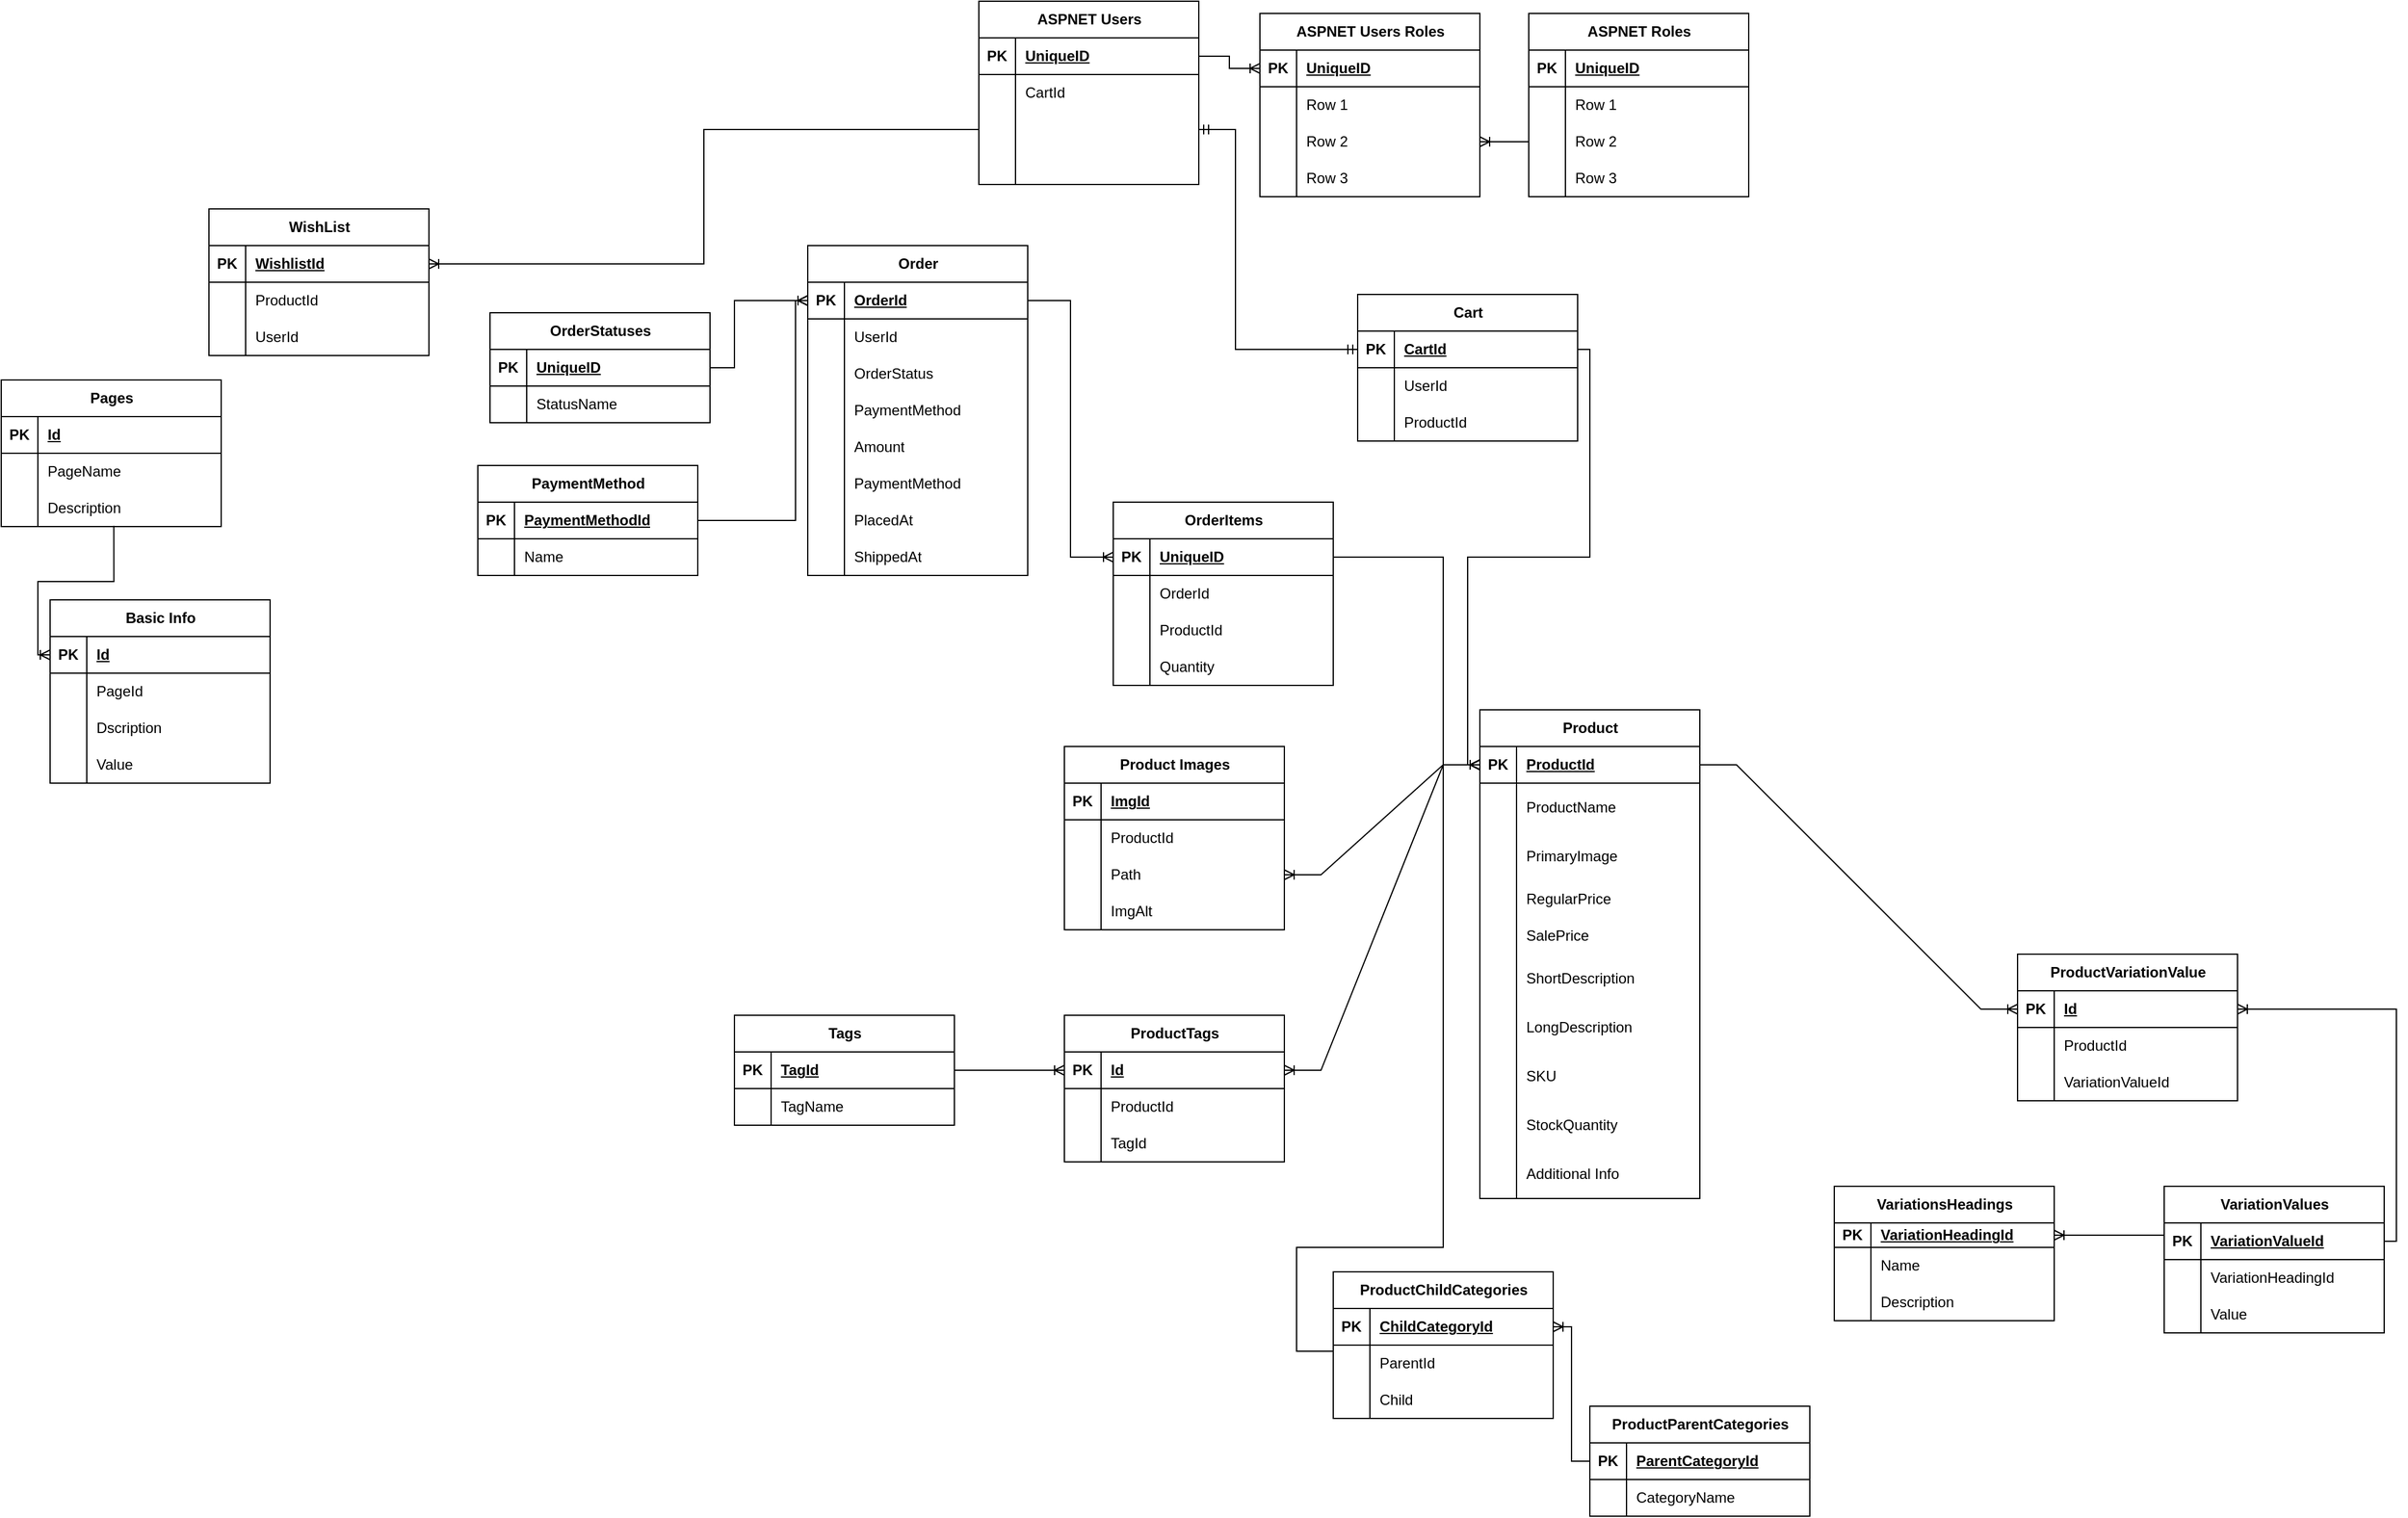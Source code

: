 <mxfile version="25.0.3">
  <diagram name="Page-1" id="9f46799a-70d6-7492-0946-bef42562c5a5">
    <mxGraphModel dx="2238" dy="471" grid="1" gridSize="10" guides="1" tooltips="1" connect="1" arrows="1" fold="1" page="1" pageScale="1" pageWidth="1100" pageHeight="850" background="none" math="0" shadow="0">
      <root>
        <mxCell id="0" />
        <mxCell id="1" parent="0" />
        <mxCell id="_hfgX8p4sulT35GRq1le-2" value="ASPNET Users" style="shape=table;startSize=30;container=1;collapsible=1;childLayout=tableLayout;fixedRows=1;rowLines=0;fontStyle=1;align=center;resizeLast=1;html=1;" vertex="1" parent="1">
          <mxGeometry x="420" y="40" width="180" height="150" as="geometry" />
        </mxCell>
        <mxCell id="_hfgX8p4sulT35GRq1le-3" value="" style="shape=tableRow;horizontal=0;startSize=0;swimlaneHead=0;swimlaneBody=0;fillColor=none;collapsible=0;dropTarget=0;points=[[0,0.5],[1,0.5]];portConstraint=eastwest;top=0;left=0;right=0;bottom=1;" vertex="1" parent="_hfgX8p4sulT35GRq1le-2">
          <mxGeometry y="30" width="180" height="30" as="geometry" />
        </mxCell>
        <mxCell id="_hfgX8p4sulT35GRq1le-4" value="PK" style="shape=partialRectangle;connectable=0;fillColor=none;top=0;left=0;bottom=0;right=0;fontStyle=1;overflow=hidden;whiteSpace=wrap;html=1;" vertex="1" parent="_hfgX8p4sulT35GRq1le-3">
          <mxGeometry width="30" height="30" as="geometry">
            <mxRectangle width="30" height="30" as="alternateBounds" />
          </mxGeometry>
        </mxCell>
        <mxCell id="_hfgX8p4sulT35GRq1le-5" value="UniqueID" style="shape=partialRectangle;connectable=0;fillColor=none;top=0;left=0;bottom=0;right=0;align=left;spacingLeft=6;fontStyle=5;overflow=hidden;whiteSpace=wrap;html=1;" vertex="1" parent="_hfgX8p4sulT35GRq1le-3">
          <mxGeometry x="30" width="150" height="30" as="geometry">
            <mxRectangle width="150" height="30" as="alternateBounds" />
          </mxGeometry>
        </mxCell>
        <mxCell id="_hfgX8p4sulT35GRq1le-6" value="" style="shape=tableRow;horizontal=0;startSize=0;swimlaneHead=0;swimlaneBody=0;fillColor=none;collapsible=0;dropTarget=0;points=[[0,0.5],[1,0.5]];portConstraint=eastwest;top=0;left=0;right=0;bottom=0;" vertex="1" parent="_hfgX8p4sulT35GRq1le-2">
          <mxGeometry y="60" width="180" height="30" as="geometry" />
        </mxCell>
        <mxCell id="_hfgX8p4sulT35GRq1le-7" value="" style="shape=partialRectangle;connectable=0;fillColor=none;top=0;left=0;bottom=0;right=0;editable=1;overflow=hidden;whiteSpace=wrap;html=1;" vertex="1" parent="_hfgX8p4sulT35GRq1le-6">
          <mxGeometry width="30" height="30" as="geometry">
            <mxRectangle width="30" height="30" as="alternateBounds" />
          </mxGeometry>
        </mxCell>
        <mxCell id="_hfgX8p4sulT35GRq1le-8" value="CartId" style="shape=partialRectangle;connectable=0;fillColor=none;top=0;left=0;bottom=0;right=0;align=left;spacingLeft=6;overflow=hidden;whiteSpace=wrap;html=1;" vertex="1" parent="_hfgX8p4sulT35GRq1le-6">
          <mxGeometry x="30" width="150" height="30" as="geometry">
            <mxRectangle width="150" height="30" as="alternateBounds" />
          </mxGeometry>
        </mxCell>
        <mxCell id="_hfgX8p4sulT35GRq1le-9" value="" style="shape=tableRow;horizontal=0;startSize=0;swimlaneHead=0;swimlaneBody=0;fillColor=none;collapsible=0;dropTarget=0;points=[[0,0.5],[1,0.5]];portConstraint=eastwest;top=0;left=0;right=0;bottom=0;" vertex="1" parent="_hfgX8p4sulT35GRq1le-2">
          <mxGeometry y="90" width="180" height="30" as="geometry" />
        </mxCell>
        <mxCell id="_hfgX8p4sulT35GRq1le-10" value="" style="shape=partialRectangle;connectable=0;fillColor=none;top=0;left=0;bottom=0;right=0;editable=1;overflow=hidden;whiteSpace=wrap;html=1;" vertex="1" parent="_hfgX8p4sulT35GRq1le-9">
          <mxGeometry width="30" height="30" as="geometry">
            <mxRectangle width="30" height="30" as="alternateBounds" />
          </mxGeometry>
        </mxCell>
        <mxCell id="_hfgX8p4sulT35GRq1le-11" value="" style="shape=partialRectangle;connectable=0;fillColor=none;top=0;left=0;bottom=0;right=0;align=left;spacingLeft=6;overflow=hidden;whiteSpace=wrap;html=1;" vertex="1" parent="_hfgX8p4sulT35GRq1le-9">
          <mxGeometry x="30" width="150" height="30" as="geometry">
            <mxRectangle width="150" height="30" as="alternateBounds" />
          </mxGeometry>
        </mxCell>
        <mxCell id="_hfgX8p4sulT35GRq1le-12" value="" style="shape=tableRow;horizontal=0;startSize=0;swimlaneHead=0;swimlaneBody=0;fillColor=none;collapsible=0;dropTarget=0;points=[[0,0.5],[1,0.5]];portConstraint=eastwest;top=0;left=0;right=0;bottom=0;" vertex="1" parent="_hfgX8p4sulT35GRq1le-2">
          <mxGeometry y="120" width="180" height="30" as="geometry" />
        </mxCell>
        <mxCell id="_hfgX8p4sulT35GRq1le-13" value="" style="shape=partialRectangle;connectable=0;fillColor=none;top=0;left=0;bottom=0;right=0;editable=1;overflow=hidden;whiteSpace=wrap;html=1;" vertex="1" parent="_hfgX8p4sulT35GRq1le-12">
          <mxGeometry width="30" height="30" as="geometry">
            <mxRectangle width="30" height="30" as="alternateBounds" />
          </mxGeometry>
        </mxCell>
        <mxCell id="_hfgX8p4sulT35GRq1le-14" value="" style="shape=partialRectangle;connectable=0;fillColor=none;top=0;left=0;bottom=0;right=0;align=left;spacingLeft=6;overflow=hidden;whiteSpace=wrap;html=1;" vertex="1" parent="_hfgX8p4sulT35GRq1le-12">
          <mxGeometry x="30" width="150" height="30" as="geometry">
            <mxRectangle width="150" height="30" as="alternateBounds" />
          </mxGeometry>
        </mxCell>
        <mxCell id="_hfgX8p4sulT35GRq1le-15" value="ASPNET Users Roles" style="shape=table;startSize=30;container=1;collapsible=1;childLayout=tableLayout;fixedRows=1;rowLines=0;fontStyle=1;align=center;resizeLast=1;html=1;" vertex="1" parent="1">
          <mxGeometry x="650" y="50" width="180" height="150" as="geometry" />
        </mxCell>
        <mxCell id="_hfgX8p4sulT35GRq1le-16" value="" style="shape=tableRow;horizontal=0;startSize=0;swimlaneHead=0;swimlaneBody=0;fillColor=none;collapsible=0;dropTarget=0;points=[[0,0.5],[1,0.5]];portConstraint=eastwest;top=0;left=0;right=0;bottom=1;" vertex="1" parent="_hfgX8p4sulT35GRq1le-15">
          <mxGeometry y="30" width="180" height="30" as="geometry" />
        </mxCell>
        <mxCell id="_hfgX8p4sulT35GRq1le-17" value="PK" style="shape=partialRectangle;connectable=0;fillColor=none;top=0;left=0;bottom=0;right=0;fontStyle=1;overflow=hidden;whiteSpace=wrap;html=1;" vertex="1" parent="_hfgX8p4sulT35GRq1le-16">
          <mxGeometry width="30" height="30" as="geometry">
            <mxRectangle width="30" height="30" as="alternateBounds" />
          </mxGeometry>
        </mxCell>
        <mxCell id="_hfgX8p4sulT35GRq1le-18" value="UniqueID" style="shape=partialRectangle;connectable=0;fillColor=none;top=0;left=0;bottom=0;right=0;align=left;spacingLeft=6;fontStyle=5;overflow=hidden;whiteSpace=wrap;html=1;" vertex="1" parent="_hfgX8p4sulT35GRq1le-16">
          <mxGeometry x="30" width="150" height="30" as="geometry">
            <mxRectangle width="150" height="30" as="alternateBounds" />
          </mxGeometry>
        </mxCell>
        <mxCell id="_hfgX8p4sulT35GRq1le-19" value="" style="shape=tableRow;horizontal=0;startSize=0;swimlaneHead=0;swimlaneBody=0;fillColor=none;collapsible=0;dropTarget=0;points=[[0,0.5],[1,0.5]];portConstraint=eastwest;top=0;left=0;right=0;bottom=0;" vertex="1" parent="_hfgX8p4sulT35GRq1le-15">
          <mxGeometry y="60" width="180" height="30" as="geometry" />
        </mxCell>
        <mxCell id="_hfgX8p4sulT35GRq1le-20" value="" style="shape=partialRectangle;connectable=0;fillColor=none;top=0;left=0;bottom=0;right=0;editable=1;overflow=hidden;whiteSpace=wrap;html=1;" vertex="1" parent="_hfgX8p4sulT35GRq1le-19">
          <mxGeometry width="30" height="30" as="geometry">
            <mxRectangle width="30" height="30" as="alternateBounds" />
          </mxGeometry>
        </mxCell>
        <mxCell id="_hfgX8p4sulT35GRq1le-21" value="Row 1" style="shape=partialRectangle;connectable=0;fillColor=none;top=0;left=0;bottom=0;right=0;align=left;spacingLeft=6;overflow=hidden;whiteSpace=wrap;html=1;" vertex="1" parent="_hfgX8p4sulT35GRq1le-19">
          <mxGeometry x="30" width="150" height="30" as="geometry">
            <mxRectangle width="150" height="30" as="alternateBounds" />
          </mxGeometry>
        </mxCell>
        <mxCell id="_hfgX8p4sulT35GRq1le-22" value="" style="shape=tableRow;horizontal=0;startSize=0;swimlaneHead=0;swimlaneBody=0;fillColor=none;collapsible=0;dropTarget=0;points=[[0,0.5],[1,0.5]];portConstraint=eastwest;top=0;left=0;right=0;bottom=0;" vertex="1" parent="_hfgX8p4sulT35GRq1le-15">
          <mxGeometry y="90" width="180" height="30" as="geometry" />
        </mxCell>
        <mxCell id="_hfgX8p4sulT35GRq1le-23" value="" style="shape=partialRectangle;connectable=0;fillColor=none;top=0;left=0;bottom=0;right=0;editable=1;overflow=hidden;whiteSpace=wrap;html=1;" vertex="1" parent="_hfgX8p4sulT35GRq1le-22">
          <mxGeometry width="30" height="30" as="geometry">
            <mxRectangle width="30" height="30" as="alternateBounds" />
          </mxGeometry>
        </mxCell>
        <mxCell id="_hfgX8p4sulT35GRq1le-24" value="Row 2" style="shape=partialRectangle;connectable=0;fillColor=none;top=0;left=0;bottom=0;right=0;align=left;spacingLeft=6;overflow=hidden;whiteSpace=wrap;html=1;" vertex="1" parent="_hfgX8p4sulT35GRq1le-22">
          <mxGeometry x="30" width="150" height="30" as="geometry">
            <mxRectangle width="150" height="30" as="alternateBounds" />
          </mxGeometry>
        </mxCell>
        <mxCell id="_hfgX8p4sulT35GRq1le-25" value="" style="shape=tableRow;horizontal=0;startSize=0;swimlaneHead=0;swimlaneBody=0;fillColor=none;collapsible=0;dropTarget=0;points=[[0,0.5],[1,0.5]];portConstraint=eastwest;top=0;left=0;right=0;bottom=0;" vertex="1" parent="_hfgX8p4sulT35GRq1le-15">
          <mxGeometry y="120" width="180" height="30" as="geometry" />
        </mxCell>
        <mxCell id="_hfgX8p4sulT35GRq1le-26" value="" style="shape=partialRectangle;connectable=0;fillColor=none;top=0;left=0;bottom=0;right=0;editable=1;overflow=hidden;whiteSpace=wrap;html=1;" vertex="1" parent="_hfgX8p4sulT35GRq1le-25">
          <mxGeometry width="30" height="30" as="geometry">
            <mxRectangle width="30" height="30" as="alternateBounds" />
          </mxGeometry>
        </mxCell>
        <mxCell id="_hfgX8p4sulT35GRq1le-27" value="Row 3" style="shape=partialRectangle;connectable=0;fillColor=none;top=0;left=0;bottom=0;right=0;align=left;spacingLeft=6;overflow=hidden;whiteSpace=wrap;html=1;" vertex="1" parent="_hfgX8p4sulT35GRq1le-25">
          <mxGeometry x="30" width="150" height="30" as="geometry">
            <mxRectangle width="150" height="30" as="alternateBounds" />
          </mxGeometry>
        </mxCell>
        <mxCell id="_hfgX8p4sulT35GRq1le-28" value="ASPNET Roles" style="shape=table;startSize=30;container=1;collapsible=1;childLayout=tableLayout;fixedRows=1;rowLines=0;fontStyle=1;align=center;resizeLast=1;html=1;" vertex="1" parent="1">
          <mxGeometry x="870" y="50" width="180" height="150" as="geometry" />
        </mxCell>
        <mxCell id="_hfgX8p4sulT35GRq1le-29" value="" style="shape=tableRow;horizontal=0;startSize=0;swimlaneHead=0;swimlaneBody=0;fillColor=none;collapsible=0;dropTarget=0;points=[[0,0.5],[1,0.5]];portConstraint=eastwest;top=0;left=0;right=0;bottom=1;" vertex="1" parent="_hfgX8p4sulT35GRq1le-28">
          <mxGeometry y="30" width="180" height="30" as="geometry" />
        </mxCell>
        <mxCell id="_hfgX8p4sulT35GRq1le-30" value="PK" style="shape=partialRectangle;connectable=0;fillColor=none;top=0;left=0;bottom=0;right=0;fontStyle=1;overflow=hidden;whiteSpace=wrap;html=1;" vertex="1" parent="_hfgX8p4sulT35GRq1le-29">
          <mxGeometry width="30" height="30" as="geometry">
            <mxRectangle width="30" height="30" as="alternateBounds" />
          </mxGeometry>
        </mxCell>
        <mxCell id="_hfgX8p4sulT35GRq1le-31" value="UniqueID" style="shape=partialRectangle;connectable=0;fillColor=none;top=0;left=0;bottom=0;right=0;align=left;spacingLeft=6;fontStyle=5;overflow=hidden;whiteSpace=wrap;html=1;" vertex="1" parent="_hfgX8p4sulT35GRq1le-29">
          <mxGeometry x="30" width="150" height="30" as="geometry">
            <mxRectangle width="150" height="30" as="alternateBounds" />
          </mxGeometry>
        </mxCell>
        <mxCell id="_hfgX8p4sulT35GRq1le-32" value="" style="shape=tableRow;horizontal=0;startSize=0;swimlaneHead=0;swimlaneBody=0;fillColor=none;collapsible=0;dropTarget=0;points=[[0,0.5],[1,0.5]];portConstraint=eastwest;top=0;left=0;right=0;bottom=0;" vertex="1" parent="_hfgX8p4sulT35GRq1le-28">
          <mxGeometry y="60" width="180" height="30" as="geometry" />
        </mxCell>
        <mxCell id="_hfgX8p4sulT35GRq1le-33" value="" style="shape=partialRectangle;connectable=0;fillColor=none;top=0;left=0;bottom=0;right=0;editable=1;overflow=hidden;whiteSpace=wrap;html=1;" vertex="1" parent="_hfgX8p4sulT35GRq1le-32">
          <mxGeometry width="30" height="30" as="geometry">
            <mxRectangle width="30" height="30" as="alternateBounds" />
          </mxGeometry>
        </mxCell>
        <mxCell id="_hfgX8p4sulT35GRq1le-34" value="Row 1" style="shape=partialRectangle;connectable=0;fillColor=none;top=0;left=0;bottom=0;right=0;align=left;spacingLeft=6;overflow=hidden;whiteSpace=wrap;html=1;" vertex="1" parent="_hfgX8p4sulT35GRq1le-32">
          <mxGeometry x="30" width="150" height="30" as="geometry">
            <mxRectangle width="150" height="30" as="alternateBounds" />
          </mxGeometry>
        </mxCell>
        <mxCell id="_hfgX8p4sulT35GRq1le-35" value="" style="shape=tableRow;horizontal=0;startSize=0;swimlaneHead=0;swimlaneBody=0;fillColor=none;collapsible=0;dropTarget=0;points=[[0,0.5],[1,0.5]];portConstraint=eastwest;top=0;left=0;right=0;bottom=0;" vertex="1" parent="_hfgX8p4sulT35GRq1le-28">
          <mxGeometry y="90" width="180" height="30" as="geometry" />
        </mxCell>
        <mxCell id="_hfgX8p4sulT35GRq1le-36" value="" style="shape=partialRectangle;connectable=0;fillColor=none;top=0;left=0;bottom=0;right=0;editable=1;overflow=hidden;whiteSpace=wrap;html=1;" vertex="1" parent="_hfgX8p4sulT35GRq1le-35">
          <mxGeometry width="30" height="30" as="geometry">
            <mxRectangle width="30" height="30" as="alternateBounds" />
          </mxGeometry>
        </mxCell>
        <mxCell id="_hfgX8p4sulT35GRq1le-37" value="Row 2" style="shape=partialRectangle;connectable=0;fillColor=none;top=0;left=0;bottom=0;right=0;align=left;spacingLeft=6;overflow=hidden;whiteSpace=wrap;html=1;" vertex="1" parent="_hfgX8p4sulT35GRq1le-35">
          <mxGeometry x="30" width="150" height="30" as="geometry">
            <mxRectangle width="150" height="30" as="alternateBounds" />
          </mxGeometry>
        </mxCell>
        <mxCell id="_hfgX8p4sulT35GRq1le-38" value="" style="shape=tableRow;horizontal=0;startSize=0;swimlaneHead=0;swimlaneBody=0;fillColor=none;collapsible=0;dropTarget=0;points=[[0,0.5],[1,0.5]];portConstraint=eastwest;top=0;left=0;right=0;bottom=0;" vertex="1" parent="_hfgX8p4sulT35GRq1le-28">
          <mxGeometry y="120" width="180" height="30" as="geometry" />
        </mxCell>
        <mxCell id="_hfgX8p4sulT35GRq1le-39" value="" style="shape=partialRectangle;connectable=0;fillColor=none;top=0;left=0;bottom=0;right=0;editable=1;overflow=hidden;whiteSpace=wrap;html=1;" vertex="1" parent="_hfgX8p4sulT35GRq1le-38">
          <mxGeometry width="30" height="30" as="geometry">
            <mxRectangle width="30" height="30" as="alternateBounds" />
          </mxGeometry>
        </mxCell>
        <mxCell id="_hfgX8p4sulT35GRq1le-40" value="Row 3" style="shape=partialRectangle;connectable=0;fillColor=none;top=0;left=0;bottom=0;right=0;align=left;spacingLeft=6;overflow=hidden;whiteSpace=wrap;html=1;" vertex="1" parent="_hfgX8p4sulT35GRq1le-38">
          <mxGeometry x="30" width="150" height="30" as="geometry">
            <mxRectangle width="150" height="30" as="alternateBounds" />
          </mxGeometry>
        </mxCell>
        <mxCell id="_hfgX8p4sulT35GRq1le-41" value="" style="edgeStyle=orthogonalEdgeStyle;fontSize=12;html=1;endArrow=ERoneToMany;rounded=0;entryX=0;entryY=0.5;entryDx=0;entryDy=0;exitX=1;exitY=0.5;exitDx=0;exitDy=0;" edge="1" parent="1" source="_hfgX8p4sulT35GRq1le-3" target="_hfgX8p4sulT35GRq1le-16">
          <mxGeometry width="100" height="100" relative="1" as="geometry">
            <mxPoint x="470" y="110" as="sourcePoint" />
            <mxPoint x="510" y="290" as="targetPoint" />
          </mxGeometry>
        </mxCell>
        <mxCell id="_hfgX8p4sulT35GRq1le-42" value="" style="edgeStyle=entityRelationEdgeStyle;fontSize=12;html=1;endArrow=ERoneToMany;rounded=0;entryX=1;entryY=0.5;entryDx=0;entryDy=0;exitX=0;exitY=0.5;exitDx=0;exitDy=0;" edge="1" parent="1" source="_hfgX8p4sulT35GRq1le-35" target="_hfgX8p4sulT35GRq1le-22">
          <mxGeometry width="100" height="100" relative="1" as="geometry">
            <mxPoint x="630" y="470" as="sourcePoint" />
            <mxPoint x="730" y="370" as="targetPoint" />
          </mxGeometry>
        </mxCell>
        <mxCell id="_hfgX8p4sulT35GRq1le-43" value="Pages" style="shape=table;startSize=30;container=1;collapsible=1;childLayout=tableLayout;fixedRows=1;rowLines=0;fontStyle=1;align=center;resizeLast=1;html=1;" vertex="1" parent="1">
          <mxGeometry x="-380" y="350" width="180" height="120" as="geometry" />
        </mxCell>
        <mxCell id="_hfgX8p4sulT35GRq1le-44" value="" style="shape=tableRow;horizontal=0;startSize=0;swimlaneHead=0;swimlaneBody=0;fillColor=none;collapsible=0;dropTarget=0;points=[[0,0.5],[1,0.5]];portConstraint=eastwest;top=0;left=0;right=0;bottom=1;" vertex="1" parent="_hfgX8p4sulT35GRq1le-43">
          <mxGeometry y="30" width="180" height="30" as="geometry" />
        </mxCell>
        <mxCell id="_hfgX8p4sulT35GRq1le-45" value="PK" style="shape=partialRectangle;connectable=0;fillColor=none;top=0;left=0;bottom=0;right=0;fontStyle=1;overflow=hidden;whiteSpace=wrap;html=1;" vertex="1" parent="_hfgX8p4sulT35GRq1le-44">
          <mxGeometry width="30" height="30" as="geometry">
            <mxRectangle width="30" height="30" as="alternateBounds" />
          </mxGeometry>
        </mxCell>
        <mxCell id="_hfgX8p4sulT35GRq1le-46" value="Id" style="shape=partialRectangle;connectable=0;fillColor=none;top=0;left=0;bottom=0;right=0;align=left;spacingLeft=6;fontStyle=5;overflow=hidden;whiteSpace=wrap;html=1;" vertex="1" parent="_hfgX8p4sulT35GRq1le-44">
          <mxGeometry x="30" width="150" height="30" as="geometry">
            <mxRectangle width="150" height="30" as="alternateBounds" />
          </mxGeometry>
        </mxCell>
        <mxCell id="_hfgX8p4sulT35GRq1le-47" value="" style="shape=tableRow;horizontal=0;startSize=0;swimlaneHead=0;swimlaneBody=0;fillColor=none;collapsible=0;dropTarget=0;points=[[0,0.5],[1,0.5]];portConstraint=eastwest;top=0;left=0;right=0;bottom=0;" vertex="1" parent="_hfgX8p4sulT35GRq1le-43">
          <mxGeometry y="60" width="180" height="30" as="geometry" />
        </mxCell>
        <mxCell id="_hfgX8p4sulT35GRq1le-48" value="" style="shape=partialRectangle;connectable=0;fillColor=none;top=0;left=0;bottom=0;right=0;editable=1;overflow=hidden;whiteSpace=wrap;html=1;" vertex="1" parent="_hfgX8p4sulT35GRq1le-47">
          <mxGeometry width="30" height="30" as="geometry">
            <mxRectangle width="30" height="30" as="alternateBounds" />
          </mxGeometry>
        </mxCell>
        <mxCell id="_hfgX8p4sulT35GRq1le-49" value="PageName" style="shape=partialRectangle;connectable=0;fillColor=none;top=0;left=0;bottom=0;right=0;align=left;spacingLeft=6;overflow=hidden;whiteSpace=wrap;html=1;" vertex="1" parent="_hfgX8p4sulT35GRq1le-47">
          <mxGeometry x="30" width="150" height="30" as="geometry">
            <mxRectangle width="150" height="30" as="alternateBounds" />
          </mxGeometry>
        </mxCell>
        <mxCell id="_hfgX8p4sulT35GRq1le-50" value="" style="shape=tableRow;horizontal=0;startSize=0;swimlaneHead=0;swimlaneBody=0;fillColor=none;collapsible=0;dropTarget=0;points=[[0,0.5],[1,0.5]];portConstraint=eastwest;top=0;left=0;right=0;bottom=0;" vertex="1" parent="_hfgX8p4sulT35GRq1le-43">
          <mxGeometry y="90" width="180" height="30" as="geometry" />
        </mxCell>
        <mxCell id="_hfgX8p4sulT35GRq1le-51" value="" style="shape=partialRectangle;connectable=0;fillColor=none;top=0;left=0;bottom=0;right=0;editable=1;overflow=hidden;whiteSpace=wrap;html=1;" vertex="1" parent="_hfgX8p4sulT35GRq1le-50">
          <mxGeometry width="30" height="30" as="geometry">
            <mxRectangle width="30" height="30" as="alternateBounds" />
          </mxGeometry>
        </mxCell>
        <mxCell id="_hfgX8p4sulT35GRq1le-52" value="Description" style="shape=partialRectangle;connectable=0;fillColor=none;top=0;left=0;bottom=0;right=0;align=left;spacingLeft=6;overflow=hidden;whiteSpace=wrap;html=1;" vertex="1" parent="_hfgX8p4sulT35GRq1le-50">
          <mxGeometry x="30" width="150" height="30" as="geometry">
            <mxRectangle width="150" height="30" as="alternateBounds" />
          </mxGeometry>
        </mxCell>
        <mxCell id="_hfgX8p4sulT35GRq1le-56" value="Basic Info" style="shape=table;startSize=30;container=1;collapsible=1;childLayout=tableLayout;fixedRows=1;rowLines=0;fontStyle=1;align=center;resizeLast=1;html=1;" vertex="1" parent="1">
          <mxGeometry x="-340" y="530" width="180" height="150" as="geometry" />
        </mxCell>
        <mxCell id="_hfgX8p4sulT35GRq1le-57" value="" style="shape=tableRow;horizontal=0;startSize=0;swimlaneHead=0;swimlaneBody=0;fillColor=none;collapsible=0;dropTarget=0;points=[[0,0.5],[1,0.5]];portConstraint=eastwest;top=0;left=0;right=0;bottom=1;" vertex="1" parent="_hfgX8p4sulT35GRq1le-56">
          <mxGeometry y="30" width="180" height="30" as="geometry" />
        </mxCell>
        <mxCell id="_hfgX8p4sulT35GRq1le-58" value="PK" style="shape=partialRectangle;connectable=0;fillColor=none;top=0;left=0;bottom=0;right=0;fontStyle=1;overflow=hidden;whiteSpace=wrap;html=1;" vertex="1" parent="_hfgX8p4sulT35GRq1le-57">
          <mxGeometry width="30" height="30" as="geometry">
            <mxRectangle width="30" height="30" as="alternateBounds" />
          </mxGeometry>
        </mxCell>
        <mxCell id="_hfgX8p4sulT35GRq1le-59" value="Id" style="shape=partialRectangle;connectable=0;fillColor=none;top=0;left=0;bottom=0;right=0;align=left;spacingLeft=6;fontStyle=5;overflow=hidden;whiteSpace=wrap;html=1;" vertex="1" parent="_hfgX8p4sulT35GRq1le-57">
          <mxGeometry x="30" width="150" height="30" as="geometry">
            <mxRectangle width="150" height="30" as="alternateBounds" />
          </mxGeometry>
        </mxCell>
        <mxCell id="_hfgX8p4sulT35GRq1le-252" value="" style="shape=tableRow;horizontal=0;startSize=0;swimlaneHead=0;swimlaneBody=0;fillColor=none;collapsible=0;dropTarget=0;points=[[0,0.5],[1,0.5]];portConstraint=eastwest;top=0;left=0;right=0;bottom=0;" vertex="1" parent="_hfgX8p4sulT35GRq1le-56">
          <mxGeometry y="60" width="180" height="30" as="geometry" />
        </mxCell>
        <mxCell id="_hfgX8p4sulT35GRq1le-253" value="" style="shape=partialRectangle;connectable=0;fillColor=none;top=0;left=0;bottom=0;right=0;editable=1;overflow=hidden;whiteSpace=wrap;html=1;" vertex="1" parent="_hfgX8p4sulT35GRq1le-252">
          <mxGeometry width="30" height="30" as="geometry">
            <mxRectangle width="30" height="30" as="alternateBounds" />
          </mxGeometry>
        </mxCell>
        <mxCell id="_hfgX8p4sulT35GRq1le-254" value="PageId" style="shape=partialRectangle;connectable=0;fillColor=none;top=0;left=0;bottom=0;right=0;align=left;spacingLeft=6;overflow=hidden;whiteSpace=wrap;html=1;" vertex="1" parent="_hfgX8p4sulT35GRq1le-252">
          <mxGeometry x="30" width="150" height="30" as="geometry">
            <mxRectangle width="150" height="30" as="alternateBounds" />
          </mxGeometry>
        </mxCell>
        <mxCell id="_hfgX8p4sulT35GRq1le-60" value="" style="shape=tableRow;horizontal=0;startSize=0;swimlaneHead=0;swimlaneBody=0;fillColor=none;collapsible=0;dropTarget=0;points=[[0,0.5],[1,0.5]];portConstraint=eastwest;top=0;left=0;right=0;bottom=0;" vertex="1" parent="_hfgX8p4sulT35GRq1le-56">
          <mxGeometry y="90" width="180" height="30" as="geometry" />
        </mxCell>
        <mxCell id="_hfgX8p4sulT35GRq1le-61" value="" style="shape=partialRectangle;connectable=0;fillColor=none;top=0;left=0;bottom=0;right=0;editable=1;overflow=hidden;whiteSpace=wrap;html=1;" vertex="1" parent="_hfgX8p4sulT35GRq1le-60">
          <mxGeometry width="30" height="30" as="geometry">
            <mxRectangle width="30" height="30" as="alternateBounds" />
          </mxGeometry>
        </mxCell>
        <mxCell id="_hfgX8p4sulT35GRq1le-62" value="Dscription" style="shape=partialRectangle;connectable=0;fillColor=none;top=0;left=0;bottom=0;right=0;align=left;spacingLeft=6;overflow=hidden;whiteSpace=wrap;html=1;" vertex="1" parent="_hfgX8p4sulT35GRq1le-60">
          <mxGeometry x="30" width="150" height="30" as="geometry">
            <mxRectangle width="150" height="30" as="alternateBounds" />
          </mxGeometry>
        </mxCell>
        <mxCell id="_hfgX8p4sulT35GRq1le-63" value="" style="shape=tableRow;horizontal=0;startSize=0;swimlaneHead=0;swimlaneBody=0;fillColor=none;collapsible=0;dropTarget=0;points=[[0,0.5],[1,0.5]];portConstraint=eastwest;top=0;left=0;right=0;bottom=0;" vertex="1" parent="_hfgX8p4sulT35GRq1le-56">
          <mxGeometry y="120" width="180" height="30" as="geometry" />
        </mxCell>
        <mxCell id="_hfgX8p4sulT35GRq1le-64" value="" style="shape=partialRectangle;connectable=0;fillColor=none;top=0;left=0;bottom=0;right=0;editable=1;overflow=hidden;whiteSpace=wrap;html=1;" vertex="1" parent="_hfgX8p4sulT35GRq1le-63">
          <mxGeometry width="30" height="30" as="geometry">
            <mxRectangle width="30" height="30" as="alternateBounds" />
          </mxGeometry>
        </mxCell>
        <mxCell id="_hfgX8p4sulT35GRq1le-65" value="Value" style="shape=partialRectangle;connectable=0;fillColor=none;top=0;left=0;bottom=0;right=0;align=left;spacingLeft=6;overflow=hidden;whiteSpace=wrap;html=1;" vertex="1" parent="_hfgX8p4sulT35GRq1le-63">
          <mxGeometry x="30" width="150" height="30" as="geometry">
            <mxRectangle width="150" height="30" as="alternateBounds" />
          </mxGeometry>
        </mxCell>
        <mxCell id="_hfgX8p4sulT35GRq1le-69" value="Product" style="shape=table;startSize=30;container=1;collapsible=1;childLayout=tableLayout;fixedRows=1;rowLines=0;fontStyle=1;align=center;resizeLast=1;html=1;" vertex="1" parent="1">
          <mxGeometry x="830" y="620" width="180" height="400" as="geometry" />
        </mxCell>
        <mxCell id="_hfgX8p4sulT35GRq1le-70" value="" style="shape=tableRow;horizontal=0;startSize=0;swimlaneHead=0;swimlaneBody=0;fillColor=none;collapsible=0;dropTarget=0;points=[[0,0.5],[1,0.5]];portConstraint=eastwest;top=0;left=0;right=0;bottom=1;" vertex="1" parent="_hfgX8p4sulT35GRq1le-69">
          <mxGeometry y="30" width="180" height="30" as="geometry" />
        </mxCell>
        <mxCell id="_hfgX8p4sulT35GRq1le-71" value="PK" style="shape=partialRectangle;connectable=0;fillColor=none;top=0;left=0;bottom=0;right=0;fontStyle=1;overflow=hidden;whiteSpace=wrap;html=1;" vertex="1" parent="_hfgX8p4sulT35GRq1le-70">
          <mxGeometry width="30" height="30" as="geometry">
            <mxRectangle width="30" height="30" as="alternateBounds" />
          </mxGeometry>
        </mxCell>
        <mxCell id="_hfgX8p4sulT35GRq1le-72" value="ProductId" style="shape=partialRectangle;connectable=0;fillColor=none;top=0;left=0;bottom=0;right=0;align=left;spacingLeft=6;fontStyle=5;overflow=hidden;whiteSpace=wrap;html=1;" vertex="1" parent="_hfgX8p4sulT35GRq1le-70">
          <mxGeometry x="30" width="150" height="30" as="geometry">
            <mxRectangle width="150" height="30" as="alternateBounds" />
          </mxGeometry>
        </mxCell>
        <mxCell id="_hfgX8p4sulT35GRq1le-73" value="" style="shape=tableRow;horizontal=0;startSize=0;swimlaneHead=0;swimlaneBody=0;fillColor=none;collapsible=0;dropTarget=0;points=[[0,0.5],[1,0.5]];portConstraint=eastwest;top=0;left=0;right=0;bottom=0;" vertex="1" parent="_hfgX8p4sulT35GRq1le-69">
          <mxGeometry y="60" width="180" height="40" as="geometry" />
        </mxCell>
        <mxCell id="_hfgX8p4sulT35GRq1le-74" value="" style="shape=partialRectangle;connectable=0;fillColor=none;top=0;left=0;bottom=0;right=0;editable=1;overflow=hidden;whiteSpace=wrap;html=1;" vertex="1" parent="_hfgX8p4sulT35GRq1le-73">
          <mxGeometry width="30" height="40" as="geometry">
            <mxRectangle width="30" height="40" as="alternateBounds" />
          </mxGeometry>
        </mxCell>
        <mxCell id="_hfgX8p4sulT35GRq1le-75" value="ProductName" style="shape=partialRectangle;connectable=0;fillColor=none;top=0;left=0;bottom=0;right=0;align=left;spacingLeft=6;overflow=hidden;whiteSpace=wrap;html=1;" vertex="1" parent="_hfgX8p4sulT35GRq1le-73">
          <mxGeometry x="30" width="150" height="40" as="geometry">
            <mxRectangle width="150" height="40" as="alternateBounds" />
          </mxGeometry>
        </mxCell>
        <mxCell id="_hfgX8p4sulT35GRq1le-137" value="" style="shape=tableRow;horizontal=0;startSize=0;swimlaneHead=0;swimlaneBody=0;fillColor=none;collapsible=0;dropTarget=0;points=[[0,0.5],[1,0.5]];portConstraint=eastwest;top=0;left=0;right=0;bottom=0;" vertex="1" parent="_hfgX8p4sulT35GRq1le-69">
          <mxGeometry y="100" width="180" height="40" as="geometry" />
        </mxCell>
        <mxCell id="_hfgX8p4sulT35GRq1le-138" value="" style="shape=partialRectangle;connectable=0;fillColor=none;top=0;left=0;bottom=0;right=0;editable=1;overflow=hidden;whiteSpace=wrap;html=1;" vertex="1" parent="_hfgX8p4sulT35GRq1le-137">
          <mxGeometry width="30" height="40" as="geometry">
            <mxRectangle width="30" height="40" as="alternateBounds" />
          </mxGeometry>
        </mxCell>
        <mxCell id="_hfgX8p4sulT35GRq1le-139" value="PrimaryImage" style="shape=partialRectangle;connectable=0;fillColor=none;top=0;left=0;bottom=0;right=0;align=left;spacingLeft=6;overflow=hidden;whiteSpace=wrap;html=1;" vertex="1" parent="_hfgX8p4sulT35GRq1le-137">
          <mxGeometry x="30" width="150" height="40" as="geometry">
            <mxRectangle width="150" height="40" as="alternateBounds" />
          </mxGeometry>
        </mxCell>
        <mxCell id="_hfgX8p4sulT35GRq1le-76" value="" style="shape=tableRow;horizontal=0;startSize=0;swimlaneHead=0;swimlaneBody=0;fillColor=none;collapsible=0;dropTarget=0;points=[[0,0.5],[1,0.5]];portConstraint=eastwest;top=0;left=0;right=0;bottom=0;" vertex="1" parent="_hfgX8p4sulT35GRq1le-69">
          <mxGeometry y="140" width="180" height="30" as="geometry" />
        </mxCell>
        <mxCell id="_hfgX8p4sulT35GRq1le-77" value="" style="shape=partialRectangle;connectable=0;fillColor=none;top=0;left=0;bottom=0;right=0;editable=1;overflow=hidden;whiteSpace=wrap;html=1;" vertex="1" parent="_hfgX8p4sulT35GRq1le-76">
          <mxGeometry width="30" height="30" as="geometry">
            <mxRectangle width="30" height="30" as="alternateBounds" />
          </mxGeometry>
        </mxCell>
        <mxCell id="_hfgX8p4sulT35GRq1le-78" value="RegularPrice" style="shape=partialRectangle;connectable=0;fillColor=none;top=0;left=0;bottom=0;right=0;align=left;spacingLeft=6;overflow=hidden;whiteSpace=wrap;html=1;" vertex="1" parent="_hfgX8p4sulT35GRq1le-76">
          <mxGeometry x="30" width="150" height="30" as="geometry">
            <mxRectangle width="150" height="30" as="alternateBounds" />
          </mxGeometry>
        </mxCell>
        <mxCell id="_hfgX8p4sulT35GRq1le-93" value="" style="shape=tableRow;horizontal=0;startSize=0;swimlaneHead=0;swimlaneBody=0;fillColor=none;collapsible=0;dropTarget=0;points=[[0,0.5],[1,0.5]];portConstraint=eastwest;top=0;left=0;right=0;bottom=0;" vertex="1" parent="_hfgX8p4sulT35GRq1le-69">
          <mxGeometry y="170" width="180" height="30" as="geometry" />
        </mxCell>
        <mxCell id="_hfgX8p4sulT35GRq1le-94" value="" style="shape=partialRectangle;connectable=0;fillColor=none;top=0;left=0;bottom=0;right=0;editable=1;overflow=hidden;whiteSpace=wrap;html=1;" vertex="1" parent="_hfgX8p4sulT35GRq1le-93">
          <mxGeometry width="30" height="30" as="geometry">
            <mxRectangle width="30" height="30" as="alternateBounds" />
          </mxGeometry>
        </mxCell>
        <mxCell id="_hfgX8p4sulT35GRq1le-95" value="SalePrice" style="shape=partialRectangle;connectable=0;fillColor=none;top=0;left=0;bottom=0;right=0;align=left;spacingLeft=6;overflow=hidden;whiteSpace=wrap;html=1;" vertex="1" parent="_hfgX8p4sulT35GRq1le-93">
          <mxGeometry x="30" width="150" height="30" as="geometry">
            <mxRectangle width="150" height="30" as="alternateBounds" />
          </mxGeometry>
        </mxCell>
        <mxCell id="_hfgX8p4sulT35GRq1le-109" value="" style="shape=tableRow;horizontal=0;startSize=0;swimlaneHead=0;swimlaneBody=0;fillColor=none;collapsible=0;dropTarget=0;points=[[0,0.5],[1,0.5]];portConstraint=eastwest;top=0;left=0;right=0;bottom=0;" vertex="1" parent="_hfgX8p4sulT35GRq1le-69">
          <mxGeometry y="200" width="180" height="40" as="geometry" />
        </mxCell>
        <mxCell id="_hfgX8p4sulT35GRq1le-110" value="" style="shape=partialRectangle;connectable=0;fillColor=none;top=0;left=0;bottom=0;right=0;editable=1;overflow=hidden;whiteSpace=wrap;html=1;" vertex="1" parent="_hfgX8p4sulT35GRq1le-109">
          <mxGeometry width="30" height="40" as="geometry">
            <mxRectangle width="30" height="40" as="alternateBounds" />
          </mxGeometry>
        </mxCell>
        <mxCell id="_hfgX8p4sulT35GRq1le-111" value="ShortDescription" style="shape=partialRectangle;connectable=0;fillColor=none;top=0;left=0;bottom=0;right=0;align=left;spacingLeft=6;overflow=hidden;whiteSpace=wrap;html=1;" vertex="1" parent="_hfgX8p4sulT35GRq1le-109">
          <mxGeometry x="30" width="150" height="40" as="geometry">
            <mxRectangle width="150" height="40" as="alternateBounds" />
          </mxGeometry>
        </mxCell>
        <mxCell id="_hfgX8p4sulT35GRq1le-112" value="" style="shape=tableRow;horizontal=0;startSize=0;swimlaneHead=0;swimlaneBody=0;fillColor=none;collapsible=0;dropTarget=0;points=[[0,0.5],[1,0.5]];portConstraint=eastwest;top=0;left=0;right=0;bottom=0;" vertex="1" parent="_hfgX8p4sulT35GRq1le-69">
          <mxGeometry y="240" width="180" height="40" as="geometry" />
        </mxCell>
        <mxCell id="_hfgX8p4sulT35GRq1le-113" value="" style="shape=partialRectangle;connectable=0;fillColor=none;top=0;left=0;bottom=0;right=0;editable=1;overflow=hidden;whiteSpace=wrap;html=1;" vertex="1" parent="_hfgX8p4sulT35GRq1le-112">
          <mxGeometry width="30" height="40" as="geometry">
            <mxRectangle width="30" height="40" as="alternateBounds" />
          </mxGeometry>
        </mxCell>
        <mxCell id="_hfgX8p4sulT35GRq1le-114" value="LongDescription" style="shape=partialRectangle;connectable=0;fillColor=none;top=0;left=0;bottom=0;right=0;align=left;spacingLeft=6;overflow=hidden;whiteSpace=wrap;html=1;" vertex="1" parent="_hfgX8p4sulT35GRq1le-112">
          <mxGeometry x="30" width="150" height="40" as="geometry">
            <mxRectangle width="150" height="40" as="alternateBounds" />
          </mxGeometry>
        </mxCell>
        <mxCell id="_hfgX8p4sulT35GRq1le-115" value="" style="shape=tableRow;horizontal=0;startSize=0;swimlaneHead=0;swimlaneBody=0;fillColor=none;collapsible=0;dropTarget=0;points=[[0,0.5],[1,0.5]];portConstraint=eastwest;top=0;left=0;right=0;bottom=0;" vertex="1" parent="_hfgX8p4sulT35GRq1le-69">
          <mxGeometry y="280" width="180" height="40" as="geometry" />
        </mxCell>
        <mxCell id="_hfgX8p4sulT35GRq1le-116" value="" style="shape=partialRectangle;connectable=0;fillColor=none;top=0;left=0;bottom=0;right=0;editable=1;overflow=hidden;whiteSpace=wrap;html=1;" vertex="1" parent="_hfgX8p4sulT35GRq1le-115">
          <mxGeometry width="30" height="40" as="geometry">
            <mxRectangle width="30" height="40" as="alternateBounds" />
          </mxGeometry>
        </mxCell>
        <mxCell id="_hfgX8p4sulT35GRq1le-117" value="SKU" style="shape=partialRectangle;connectable=0;fillColor=none;top=0;left=0;bottom=0;right=0;align=left;spacingLeft=6;overflow=hidden;whiteSpace=wrap;html=1;" vertex="1" parent="_hfgX8p4sulT35GRq1le-115">
          <mxGeometry x="30" width="150" height="40" as="geometry">
            <mxRectangle width="150" height="40" as="alternateBounds" />
          </mxGeometry>
        </mxCell>
        <mxCell id="_hfgX8p4sulT35GRq1le-131" value="" style="shape=tableRow;horizontal=0;startSize=0;swimlaneHead=0;swimlaneBody=0;fillColor=none;collapsible=0;dropTarget=0;points=[[0,0.5],[1,0.5]];portConstraint=eastwest;top=0;left=0;right=0;bottom=0;" vertex="1" parent="_hfgX8p4sulT35GRq1le-69">
          <mxGeometry y="320" width="180" height="40" as="geometry" />
        </mxCell>
        <mxCell id="_hfgX8p4sulT35GRq1le-132" value="" style="shape=partialRectangle;connectable=0;fillColor=none;top=0;left=0;bottom=0;right=0;editable=1;overflow=hidden;whiteSpace=wrap;html=1;" vertex="1" parent="_hfgX8p4sulT35GRq1le-131">
          <mxGeometry width="30" height="40" as="geometry">
            <mxRectangle width="30" height="40" as="alternateBounds" />
          </mxGeometry>
        </mxCell>
        <mxCell id="_hfgX8p4sulT35GRq1le-133" value="StockQuantity" style="shape=partialRectangle;connectable=0;fillColor=none;top=0;left=0;bottom=0;right=0;align=left;spacingLeft=6;overflow=hidden;whiteSpace=wrap;html=1;" vertex="1" parent="_hfgX8p4sulT35GRq1le-131">
          <mxGeometry x="30" width="150" height="40" as="geometry">
            <mxRectangle width="150" height="40" as="alternateBounds" />
          </mxGeometry>
        </mxCell>
        <mxCell id="_hfgX8p4sulT35GRq1le-134" value="" style="shape=tableRow;horizontal=0;startSize=0;swimlaneHead=0;swimlaneBody=0;fillColor=none;collapsible=0;dropTarget=0;points=[[0,0.5],[1,0.5]];portConstraint=eastwest;top=0;left=0;right=0;bottom=0;" vertex="1" parent="_hfgX8p4sulT35GRq1le-69">
          <mxGeometry y="360" width="180" height="40" as="geometry" />
        </mxCell>
        <mxCell id="_hfgX8p4sulT35GRq1le-135" value="" style="shape=partialRectangle;connectable=0;fillColor=none;top=0;left=0;bottom=0;right=0;editable=1;overflow=hidden;whiteSpace=wrap;html=1;" vertex="1" parent="_hfgX8p4sulT35GRq1le-134">
          <mxGeometry width="30" height="40" as="geometry">
            <mxRectangle width="30" height="40" as="alternateBounds" />
          </mxGeometry>
        </mxCell>
        <mxCell id="_hfgX8p4sulT35GRq1le-136" value="Additional Info" style="shape=partialRectangle;connectable=0;fillColor=none;top=0;left=0;bottom=0;right=0;align=left;spacingLeft=6;overflow=hidden;whiteSpace=wrap;html=1;" vertex="1" parent="_hfgX8p4sulT35GRq1le-134">
          <mxGeometry x="30" width="150" height="40" as="geometry">
            <mxRectangle width="150" height="40" as="alternateBounds" />
          </mxGeometry>
        </mxCell>
        <mxCell id="_hfgX8p4sulT35GRq1le-118" value="Tags" style="shape=table;startSize=30;container=1;collapsible=1;childLayout=tableLayout;fixedRows=1;rowLines=0;fontStyle=1;align=center;resizeLast=1;html=1;" vertex="1" parent="1">
          <mxGeometry x="220" y="870" width="180" height="90" as="geometry" />
        </mxCell>
        <mxCell id="_hfgX8p4sulT35GRq1le-119" value="" style="shape=tableRow;horizontal=0;startSize=0;swimlaneHead=0;swimlaneBody=0;fillColor=none;collapsible=0;dropTarget=0;points=[[0,0.5],[1,0.5]];portConstraint=eastwest;top=0;left=0;right=0;bottom=1;" vertex="1" parent="_hfgX8p4sulT35GRq1le-118">
          <mxGeometry y="30" width="180" height="30" as="geometry" />
        </mxCell>
        <mxCell id="_hfgX8p4sulT35GRq1le-120" value="PK" style="shape=partialRectangle;connectable=0;fillColor=none;top=0;left=0;bottom=0;right=0;fontStyle=1;overflow=hidden;whiteSpace=wrap;html=1;" vertex="1" parent="_hfgX8p4sulT35GRq1le-119">
          <mxGeometry width="30" height="30" as="geometry">
            <mxRectangle width="30" height="30" as="alternateBounds" />
          </mxGeometry>
        </mxCell>
        <mxCell id="_hfgX8p4sulT35GRq1le-121" value="TagId" style="shape=partialRectangle;connectable=0;fillColor=none;top=0;left=0;bottom=0;right=0;align=left;spacingLeft=6;fontStyle=5;overflow=hidden;whiteSpace=wrap;html=1;" vertex="1" parent="_hfgX8p4sulT35GRq1le-119">
          <mxGeometry x="30" width="150" height="30" as="geometry">
            <mxRectangle width="150" height="30" as="alternateBounds" />
          </mxGeometry>
        </mxCell>
        <mxCell id="_hfgX8p4sulT35GRq1le-122" value="" style="shape=tableRow;horizontal=0;startSize=0;swimlaneHead=0;swimlaneBody=0;fillColor=none;collapsible=0;dropTarget=0;points=[[0,0.5],[1,0.5]];portConstraint=eastwest;top=0;left=0;right=0;bottom=0;" vertex="1" parent="_hfgX8p4sulT35GRq1le-118">
          <mxGeometry y="60" width="180" height="30" as="geometry" />
        </mxCell>
        <mxCell id="_hfgX8p4sulT35GRq1le-123" value="" style="shape=partialRectangle;connectable=0;fillColor=none;top=0;left=0;bottom=0;right=0;editable=1;overflow=hidden;whiteSpace=wrap;html=1;" vertex="1" parent="_hfgX8p4sulT35GRq1le-122">
          <mxGeometry width="30" height="30" as="geometry">
            <mxRectangle width="30" height="30" as="alternateBounds" />
          </mxGeometry>
        </mxCell>
        <mxCell id="_hfgX8p4sulT35GRq1le-124" value="TagName" style="shape=partialRectangle;connectable=0;fillColor=none;top=0;left=0;bottom=0;right=0;align=left;spacingLeft=6;overflow=hidden;whiteSpace=wrap;html=1;" vertex="1" parent="_hfgX8p4sulT35GRq1le-122">
          <mxGeometry x="30" width="150" height="30" as="geometry">
            <mxRectangle width="150" height="30" as="alternateBounds" />
          </mxGeometry>
        </mxCell>
        <mxCell id="_hfgX8p4sulT35GRq1le-140" value="Product Images" style="shape=table;startSize=30;container=1;collapsible=1;childLayout=tableLayout;fixedRows=1;rowLines=0;fontStyle=1;align=center;resizeLast=1;html=1;" vertex="1" parent="1">
          <mxGeometry x="490" y="650" width="180" height="150" as="geometry" />
        </mxCell>
        <mxCell id="_hfgX8p4sulT35GRq1le-141" value="" style="shape=tableRow;horizontal=0;startSize=0;swimlaneHead=0;swimlaneBody=0;fillColor=none;collapsible=0;dropTarget=0;points=[[0,0.5],[1,0.5]];portConstraint=eastwest;top=0;left=0;right=0;bottom=1;" vertex="1" parent="_hfgX8p4sulT35GRq1le-140">
          <mxGeometry y="30" width="180" height="30" as="geometry" />
        </mxCell>
        <mxCell id="_hfgX8p4sulT35GRq1le-142" value="PK" style="shape=partialRectangle;connectable=0;fillColor=none;top=0;left=0;bottom=0;right=0;fontStyle=1;overflow=hidden;whiteSpace=wrap;html=1;" vertex="1" parent="_hfgX8p4sulT35GRq1le-141">
          <mxGeometry width="30" height="30" as="geometry">
            <mxRectangle width="30" height="30" as="alternateBounds" />
          </mxGeometry>
        </mxCell>
        <mxCell id="_hfgX8p4sulT35GRq1le-143" value="ImgId" style="shape=partialRectangle;connectable=0;fillColor=none;top=0;left=0;bottom=0;right=0;align=left;spacingLeft=6;fontStyle=5;overflow=hidden;whiteSpace=wrap;html=1;" vertex="1" parent="_hfgX8p4sulT35GRq1le-141">
          <mxGeometry x="30" width="150" height="30" as="geometry">
            <mxRectangle width="150" height="30" as="alternateBounds" />
          </mxGeometry>
        </mxCell>
        <mxCell id="_hfgX8p4sulT35GRq1le-144" value="" style="shape=tableRow;horizontal=0;startSize=0;swimlaneHead=0;swimlaneBody=0;fillColor=none;collapsible=0;dropTarget=0;points=[[0,0.5],[1,0.5]];portConstraint=eastwest;top=0;left=0;right=0;bottom=0;" vertex="1" parent="_hfgX8p4sulT35GRq1le-140">
          <mxGeometry y="60" width="180" height="30" as="geometry" />
        </mxCell>
        <mxCell id="_hfgX8p4sulT35GRq1le-145" value="" style="shape=partialRectangle;connectable=0;fillColor=none;top=0;left=0;bottom=0;right=0;editable=1;overflow=hidden;whiteSpace=wrap;html=1;" vertex="1" parent="_hfgX8p4sulT35GRq1le-144">
          <mxGeometry width="30" height="30" as="geometry">
            <mxRectangle width="30" height="30" as="alternateBounds" />
          </mxGeometry>
        </mxCell>
        <mxCell id="_hfgX8p4sulT35GRq1le-146" value="ProductId" style="shape=partialRectangle;connectable=0;fillColor=none;top=0;left=0;bottom=0;right=0;align=left;spacingLeft=6;overflow=hidden;whiteSpace=wrap;html=1;" vertex="1" parent="_hfgX8p4sulT35GRq1le-144">
          <mxGeometry x="30" width="150" height="30" as="geometry">
            <mxRectangle width="150" height="30" as="alternateBounds" />
          </mxGeometry>
        </mxCell>
        <mxCell id="_hfgX8p4sulT35GRq1le-147" value="" style="shape=tableRow;horizontal=0;startSize=0;swimlaneHead=0;swimlaneBody=0;fillColor=none;collapsible=0;dropTarget=0;points=[[0,0.5],[1,0.5]];portConstraint=eastwest;top=0;left=0;right=0;bottom=0;" vertex="1" parent="_hfgX8p4sulT35GRq1le-140">
          <mxGeometry y="90" width="180" height="30" as="geometry" />
        </mxCell>
        <mxCell id="_hfgX8p4sulT35GRq1le-148" value="" style="shape=partialRectangle;connectable=0;fillColor=none;top=0;left=0;bottom=0;right=0;editable=1;overflow=hidden;whiteSpace=wrap;html=1;" vertex="1" parent="_hfgX8p4sulT35GRq1le-147">
          <mxGeometry width="30" height="30" as="geometry">
            <mxRectangle width="30" height="30" as="alternateBounds" />
          </mxGeometry>
        </mxCell>
        <mxCell id="_hfgX8p4sulT35GRq1le-149" value="Path" style="shape=partialRectangle;connectable=0;fillColor=none;top=0;left=0;bottom=0;right=0;align=left;spacingLeft=6;overflow=hidden;whiteSpace=wrap;html=1;" vertex="1" parent="_hfgX8p4sulT35GRq1le-147">
          <mxGeometry x="30" width="150" height="30" as="geometry">
            <mxRectangle width="150" height="30" as="alternateBounds" />
          </mxGeometry>
        </mxCell>
        <mxCell id="_hfgX8p4sulT35GRq1le-150" value="" style="shape=tableRow;horizontal=0;startSize=0;swimlaneHead=0;swimlaneBody=0;fillColor=none;collapsible=0;dropTarget=0;points=[[0,0.5],[1,0.5]];portConstraint=eastwest;top=0;left=0;right=0;bottom=0;" vertex="1" parent="_hfgX8p4sulT35GRq1le-140">
          <mxGeometry y="120" width="180" height="30" as="geometry" />
        </mxCell>
        <mxCell id="_hfgX8p4sulT35GRq1le-151" value="" style="shape=partialRectangle;connectable=0;fillColor=none;top=0;left=0;bottom=0;right=0;editable=1;overflow=hidden;whiteSpace=wrap;html=1;" vertex="1" parent="_hfgX8p4sulT35GRq1le-150">
          <mxGeometry width="30" height="30" as="geometry">
            <mxRectangle width="30" height="30" as="alternateBounds" />
          </mxGeometry>
        </mxCell>
        <mxCell id="_hfgX8p4sulT35GRq1le-152" value="ImgAlt" style="shape=partialRectangle;connectable=0;fillColor=none;top=0;left=0;bottom=0;right=0;align=left;spacingLeft=6;overflow=hidden;whiteSpace=wrap;html=1;" vertex="1" parent="_hfgX8p4sulT35GRq1le-150">
          <mxGeometry x="30" width="150" height="30" as="geometry">
            <mxRectangle width="150" height="30" as="alternateBounds" />
          </mxGeometry>
        </mxCell>
        <mxCell id="_hfgX8p4sulT35GRq1le-153" value="" style="edgeStyle=entityRelationEdgeStyle;fontSize=12;html=1;endArrow=ERoneToMany;rounded=0;exitX=0;exitY=0.5;exitDx=0;exitDy=0;entryX=1;entryY=0.5;entryDx=0;entryDy=0;" edge="1" parent="1" source="_hfgX8p4sulT35GRq1le-70" target="_hfgX8p4sulT35GRq1le-147">
          <mxGeometry width="100" height="100" relative="1" as="geometry">
            <mxPoint x="630" y="820" as="sourcePoint" />
            <mxPoint x="730" y="720" as="targetPoint" />
          </mxGeometry>
        </mxCell>
        <mxCell id="_hfgX8p4sulT35GRq1le-155" value="ProductTags" style="shape=table;startSize=30;container=1;collapsible=1;childLayout=tableLayout;fixedRows=1;rowLines=0;fontStyle=1;align=center;resizeLast=1;html=1;" vertex="1" parent="1">
          <mxGeometry x="490" y="870" width="180" height="120" as="geometry" />
        </mxCell>
        <mxCell id="_hfgX8p4sulT35GRq1le-156" value="" style="shape=tableRow;horizontal=0;startSize=0;swimlaneHead=0;swimlaneBody=0;fillColor=none;collapsible=0;dropTarget=0;points=[[0,0.5],[1,0.5]];portConstraint=eastwest;top=0;left=0;right=0;bottom=1;" vertex="1" parent="_hfgX8p4sulT35GRq1le-155">
          <mxGeometry y="30" width="180" height="30" as="geometry" />
        </mxCell>
        <mxCell id="_hfgX8p4sulT35GRq1le-157" value="PK" style="shape=partialRectangle;connectable=0;fillColor=none;top=0;left=0;bottom=0;right=0;fontStyle=1;overflow=hidden;whiteSpace=wrap;html=1;" vertex="1" parent="_hfgX8p4sulT35GRq1le-156">
          <mxGeometry width="30" height="30" as="geometry">
            <mxRectangle width="30" height="30" as="alternateBounds" />
          </mxGeometry>
        </mxCell>
        <mxCell id="_hfgX8p4sulT35GRq1le-158" value="Id" style="shape=partialRectangle;connectable=0;fillColor=none;top=0;left=0;bottom=0;right=0;align=left;spacingLeft=6;fontStyle=5;overflow=hidden;whiteSpace=wrap;html=1;" vertex="1" parent="_hfgX8p4sulT35GRq1le-156">
          <mxGeometry x="30" width="150" height="30" as="geometry">
            <mxRectangle width="150" height="30" as="alternateBounds" />
          </mxGeometry>
        </mxCell>
        <mxCell id="_hfgX8p4sulT35GRq1le-159" value="" style="shape=tableRow;horizontal=0;startSize=0;swimlaneHead=0;swimlaneBody=0;fillColor=none;collapsible=0;dropTarget=0;points=[[0,0.5],[1,0.5]];portConstraint=eastwest;top=0;left=0;right=0;bottom=0;" vertex="1" parent="_hfgX8p4sulT35GRq1le-155">
          <mxGeometry y="60" width="180" height="30" as="geometry" />
        </mxCell>
        <mxCell id="_hfgX8p4sulT35GRq1le-160" value="" style="shape=partialRectangle;connectable=0;fillColor=none;top=0;left=0;bottom=0;right=0;editable=1;overflow=hidden;whiteSpace=wrap;html=1;" vertex="1" parent="_hfgX8p4sulT35GRq1le-159">
          <mxGeometry width="30" height="30" as="geometry">
            <mxRectangle width="30" height="30" as="alternateBounds" />
          </mxGeometry>
        </mxCell>
        <mxCell id="_hfgX8p4sulT35GRq1le-161" value="ProductId" style="shape=partialRectangle;connectable=0;fillColor=none;top=0;left=0;bottom=0;right=0;align=left;spacingLeft=6;overflow=hidden;whiteSpace=wrap;html=1;" vertex="1" parent="_hfgX8p4sulT35GRq1le-159">
          <mxGeometry x="30" width="150" height="30" as="geometry">
            <mxRectangle width="150" height="30" as="alternateBounds" />
          </mxGeometry>
        </mxCell>
        <mxCell id="_hfgX8p4sulT35GRq1le-162" value="" style="shape=tableRow;horizontal=0;startSize=0;swimlaneHead=0;swimlaneBody=0;fillColor=none;collapsible=0;dropTarget=0;points=[[0,0.5],[1,0.5]];portConstraint=eastwest;top=0;left=0;right=0;bottom=0;" vertex="1" parent="_hfgX8p4sulT35GRq1le-155">
          <mxGeometry y="90" width="180" height="30" as="geometry" />
        </mxCell>
        <mxCell id="_hfgX8p4sulT35GRq1le-163" value="" style="shape=partialRectangle;connectable=0;fillColor=none;top=0;left=0;bottom=0;right=0;editable=1;overflow=hidden;whiteSpace=wrap;html=1;" vertex="1" parent="_hfgX8p4sulT35GRq1le-162">
          <mxGeometry width="30" height="30" as="geometry">
            <mxRectangle width="30" height="30" as="alternateBounds" />
          </mxGeometry>
        </mxCell>
        <mxCell id="_hfgX8p4sulT35GRq1le-164" value="TagId" style="shape=partialRectangle;connectable=0;fillColor=none;top=0;left=0;bottom=0;right=0;align=left;spacingLeft=6;overflow=hidden;whiteSpace=wrap;html=1;" vertex="1" parent="_hfgX8p4sulT35GRq1le-162">
          <mxGeometry x="30" width="150" height="30" as="geometry">
            <mxRectangle width="150" height="30" as="alternateBounds" />
          </mxGeometry>
        </mxCell>
        <mxCell id="_hfgX8p4sulT35GRq1le-169" value="" style="edgeStyle=entityRelationEdgeStyle;fontSize=12;html=1;endArrow=ERoneToMany;rounded=0;exitX=0;exitY=0.5;exitDx=0;exitDy=0;entryX=1;entryY=0.5;entryDx=0;entryDy=0;" edge="1" parent="1" source="_hfgX8p4sulT35GRq1le-70" target="_hfgX8p4sulT35GRq1le-156">
          <mxGeometry width="100" height="100" relative="1" as="geometry">
            <mxPoint x="690" y="965" as="sourcePoint" />
            <mxPoint x="720" y="980" as="targetPoint" />
          </mxGeometry>
        </mxCell>
        <mxCell id="_hfgX8p4sulT35GRq1le-170" value="" style="edgeStyle=entityRelationEdgeStyle;fontSize=12;html=1;endArrow=ERoneToMany;rounded=0;entryX=0;entryY=0.5;entryDx=0;entryDy=0;exitX=1;exitY=0.5;exitDx=0;exitDy=0;" edge="1" parent="1" source="_hfgX8p4sulT35GRq1le-119" target="_hfgX8p4sulT35GRq1le-156">
          <mxGeometry width="100" height="100" relative="1" as="geometry">
            <mxPoint x="290" y="1190" as="sourcePoint" />
            <mxPoint x="390" y="1090" as="targetPoint" />
          </mxGeometry>
        </mxCell>
        <mxCell id="_hfgX8p4sulT35GRq1le-171" value="VariationsHeadings" style="shape=table;startSize=30;container=1;collapsible=1;childLayout=tableLayout;fixedRows=1;rowLines=0;fontStyle=1;align=center;resizeLast=1;html=1;" vertex="1" parent="1">
          <mxGeometry x="1120" y="1010" width="180" height="110" as="geometry" />
        </mxCell>
        <mxCell id="_hfgX8p4sulT35GRq1le-172" value="" style="shape=tableRow;horizontal=0;startSize=0;swimlaneHead=0;swimlaneBody=0;fillColor=none;collapsible=0;dropTarget=0;points=[[0,0.5],[1,0.5]];portConstraint=eastwest;top=0;left=0;right=0;bottom=1;" vertex="1" parent="_hfgX8p4sulT35GRq1le-171">
          <mxGeometry y="30" width="180" height="20" as="geometry" />
        </mxCell>
        <mxCell id="_hfgX8p4sulT35GRq1le-173" value="PK" style="shape=partialRectangle;connectable=0;fillColor=none;top=0;left=0;bottom=0;right=0;fontStyle=1;overflow=hidden;whiteSpace=wrap;html=1;" vertex="1" parent="_hfgX8p4sulT35GRq1le-172">
          <mxGeometry width="30" height="20" as="geometry">
            <mxRectangle width="30" height="20" as="alternateBounds" />
          </mxGeometry>
        </mxCell>
        <mxCell id="_hfgX8p4sulT35GRq1le-174" value="VariationHeadingId" style="shape=partialRectangle;connectable=0;fillColor=none;top=0;left=0;bottom=0;right=0;align=left;spacingLeft=6;fontStyle=5;overflow=hidden;whiteSpace=wrap;html=1;" vertex="1" parent="_hfgX8p4sulT35GRq1le-172">
          <mxGeometry x="30" width="150" height="20" as="geometry">
            <mxRectangle width="150" height="20" as="alternateBounds" />
          </mxGeometry>
        </mxCell>
        <mxCell id="_hfgX8p4sulT35GRq1le-175" value="" style="shape=tableRow;horizontal=0;startSize=0;swimlaneHead=0;swimlaneBody=0;fillColor=none;collapsible=0;dropTarget=0;points=[[0,0.5],[1,0.5]];portConstraint=eastwest;top=0;left=0;right=0;bottom=0;" vertex="1" parent="_hfgX8p4sulT35GRq1le-171">
          <mxGeometry y="50" width="180" height="30" as="geometry" />
        </mxCell>
        <mxCell id="_hfgX8p4sulT35GRq1le-176" value="" style="shape=partialRectangle;connectable=0;fillColor=none;top=0;left=0;bottom=0;right=0;editable=1;overflow=hidden;whiteSpace=wrap;html=1;" vertex="1" parent="_hfgX8p4sulT35GRq1le-175">
          <mxGeometry width="30" height="30" as="geometry">
            <mxRectangle width="30" height="30" as="alternateBounds" />
          </mxGeometry>
        </mxCell>
        <mxCell id="_hfgX8p4sulT35GRq1le-177" value="Name" style="shape=partialRectangle;connectable=0;fillColor=none;top=0;left=0;bottom=0;right=0;align=left;spacingLeft=6;overflow=hidden;whiteSpace=wrap;html=1;" vertex="1" parent="_hfgX8p4sulT35GRq1le-175">
          <mxGeometry x="30" width="150" height="30" as="geometry">
            <mxRectangle width="150" height="30" as="alternateBounds" />
          </mxGeometry>
        </mxCell>
        <mxCell id="_hfgX8p4sulT35GRq1le-178" value="" style="shape=tableRow;horizontal=0;startSize=0;swimlaneHead=0;swimlaneBody=0;fillColor=none;collapsible=0;dropTarget=0;points=[[0,0.5],[1,0.5]];portConstraint=eastwest;top=0;left=0;right=0;bottom=0;" vertex="1" parent="_hfgX8p4sulT35GRq1le-171">
          <mxGeometry y="80" width="180" height="30" as="geometry" />
        </mxCell>
        <mxCell id="_hfgX8p4sulT35GRq1le-179" value="" style="shape=partialRectangle;connectable=0;fillColor=none;top=0;left=0;bottom=0;right=0;editable=1;overflow=hidden;whiteSpace=wrap;html=1;" vertex="1" parent="_hfgX8p4sulT35GRq1le-178">
          <mxGeometry width="30" height="30" as="geometry">
            <mxRectangle width="30" height="30" as="alternateBounds" />
          </mxGeometry>
        </mxCell>
        <mxCell id="_hfgX8p4sulT35GRq1le-180" value="Description" style="shape=partialRectangle;connectable=0;fillColor=none;top=0;left=0;bottom=0;right=0;align=left;spacingLeft=6;overflow=hidden;whiteSpace=wrap;html=1;" vertex="1" parent="_hfgX8p4sulT35GRq1le-178">
          <mxGeometry x="30" width="150" height="30" as="geometry">
            <mxRectangle width="150" height="30" as="alternateBounds" />
          </mxGeometry>
        </mxCell>
        <mxCell id="_hfgX8p4sulT35GRq1le-184" value="VariationValues" style="shape=table;startSize=30;container=1;collapsible=1;childLayout=tableLayout;fixedRows=1;rowLines=0;fontStyle=1;align=center;resizeLast=1;html=1;" vertex="1" parent="1">
          <mxGeometry x="1390" y="1010" width="180" height="120" as="geometry" />
        </mxCell>
        <mxCell id="_hfgX8p4sulT35GRq1le-185" value="" style="shape=tableRow;horizontal=0;startSize=0;swimlaneHead=0;swimlaneBody=0;fillColor=none;collapsible=0;dropTarget=0;points=[[0,0.5],[1,0.5]];portConstraint=eastwest;top=0;left=0;right=0;bottom=1;" vertex="1" parent="_hfgX8p4sulT35GRq1le-184">
          <mxGeometry y="30" width="180" height="30" as="geometry" />
        </mxCell>
        <mxCell id="_hfgX8p4sulT35GRq1le-186" value="PK" style="shape=partialRectangle;connectable=0;fillColor=none;top=0;left=0;bottom=0;right=0;fontStyle=1;overflow=hidden;whiteSpace=wrap;html=1;" vertex="1" parent="_hfgX8p4sulT35GRq1le-185">
          <mxGeometry width="30" height="30" as="geometry">
            <mxRectangle width="30" height="30" as="alternateBounds" />
          </mxGeometry>
        </mxCell>
        <mxCell id="_hfgX8p4sulT35GRq1le-187" value="VariationValueId" style="shape=partialRectangle;connectable=0;fillColor=none;top=0;left=0;bottom=0;right=0;align=left;spacingLeft=6;fontStyle=5;overflow=hidden;whiteSpace=wrap;html=1;" vertex="1" parent="_hfgX8p4sulT35GRq1le-185">
          <mxGeometry x="30" width="150" height="30" as="geometry">
            <mxRectangle width="150" height="30" as="alternateBounds" />
          </mxGeometry>
        </mxCell>
        <mxCell id="_hfgX8p4sulT35GRq1le-188" value="" style="shape=tableRow;horizontal=0;startSize=0;swimlaneHead=0;swimlaneBody=0;fillColor=none;collapsible=0;dropTarget=0;points=[[0,0.5],[1,0.5]];portConstraint=eastwest;top=0;left=0;right=0;bottom=0;" vertex="1" parent="_hfgX8p4sulT35GRq1le-184">
          <mxGeometry y="60" width="180" height="30" as="geometry" />
        </mxCell>
        <mxCell id="_hfgX8p4sulT35GRq1le-189" value="" style="shape=partialRectangle;connectable=0;fillColor=none;top=0;left=0;bottom=0;right=0;editable=1;overflow=hidden;whiteSpace=wrap;html=1;" vertex="1" parent="_hfgX8p4sulT35GRq1le-188">
          <mxGeometry width="30" height="30" as="geometry">
            <mxRectangle width="30" height="30" as="alternateBounds" />
          </mxGeometry>
        </mxCell>
        <mxCell id="_hfgX8p4sulT35GRq1le-190" value="VariationHeadingId" style="shape=partialRectangle;connectable=0;fillColor=none;top=0;left=0;bottom=0;right=0;align=left;spacingLeft=6;overflow=hidden;whiteSpace=wrap;html=1;" vertex="1" parent="_hfgX8p4sulT35GRq1le-188">
          <mxGeometry x="30" width="150" height="30" as="geometry">
            <mxRectangle width="150" height="30" as="alternateBounds" />
          </mxGeometry>
        </mxCell>
        <mxCell id="_hfgX8p4sulT35GRq1le-191" value="" style="shape=tableRow;horizontal=0;startSize=0;swimlaneHead=0;swimlaneBody=0;fillColor=none;collapsible=0;dropTarget=0;points=[[0,0.5],[1,0.5]];portConstraint=eastwest;top=0;left=0;right=0;bottom=0;" vertex="1" parent="_hfgX8p4sulT35GRq1le-184">
          <mxGeometry y="90" width="180" height="30" as="geometry" />
        </mxCell>
        <mxCell id="_hfgX8p4sulT35GRq1le-192" value="" style="shape=partialRectangle;connectable=0;fillColor=none;top=0;left=0;bottom=0;right=0;editable=1;overflow=hidden;whiteSpace=wrap;html=1;" vertex="1" parent="_hfgX8p4sulT35GRq1le-191">
          <mxGeometry width="30" height="30" as="geometry">
            <mxRectangle width="30" height="30" as="alternateBounds" />
          </mxGeometry>
        </mxCell>
        <mxCell id="_hfgX8p4sulT35GRq1le-193" value="Value" style="shape=partialRectangle;connectable=0;fillColor=none;top=0;left=0;bottom=0;right=0;align=left;spacingLeft=6;overflow=hidden;whiteSpace=wrap;html=1;" vertex="1" parent="_hfgX8p4sulT35GRq1le-191">
          <mxGeometry x="30" width="150" height="30" as="geometry">
            <mxRectangle width="150" height="30" as="alternateBounds" />
          </mxGeometry>
        </mxCell>
        <mxCell id="_hfgX8p4sulT35GRq1le-202" value="ProductVariationValue" style="shape=table;startSize=30;container=1;collapsible=1;childLayout=tableLayout;fixedRows=1;rowLines=0;fontStyle=1;align=center;resizeLast=1;html=1;" vertex="1" parent="1">
          <mxGeometry x="1270" y="820" width="180" height="120.0" as="geometry" />
        </mxCell>
        <mxCell id="_hfgX8p4sulT35GRq1le-203" value="" style="shape=tableRow;horizontal=0;startSize=0;swimlaneHead=0;swimlaneBody=0;fillColor=none;collapsible=0;dropTarget=0;points=[[0,0.5],[1,0.5]];portConstraint=eastwest;top=0;left=0;right=0;bottom=1;" vertex="1" parent="_hfgX8p4sulT35GRq1le-202">
          <mxGeometry y="30" width="180" height="30" as="geometry" />
        </mxCell>
        <mxCell id="_hfgX8p4sulT35GRq1le-204" value="PK" style="shape=partialRectangle;connectable=0;fillColor=none;top=0;left=0;bottom=0;right=0;fontStyle=1;overflow=hidden;whiteSpace=wrap;html=1;" vertex="1" parent="_hfgX8p4sulT35GRq1le-203">
          <mxGeometry width="30" height="30" as="geometry">
            <mxRectangle width="30" height="30" as="alternateBounds" />
          </mxGeometry>
        </mxCell>
        <mxCell id="_hfgX8p4sulT35GRq1le-205" value="Id" style="shape=partialRectangle;connectable=0;fillColor=none;top=0;left=0;bottom=0;right=0;align=left;spacingLeft=6;fontStyle=5;overflow=hidden;whiteSpace=wrap;html=1;" vertex="1" parent="_hfgX8p4sulT35GRq1le-203">
          <mxGeometry x="30" width="150" height="30" as="geometry">
            <mxRectangle width="150" height="30" as="alternateBounds" />
          </mxGeometry>
        </mxCell>
        <mxCell id="_hfgX8p4sulT35GRq1le-206" value="" style="shape=tableRow;horizontal=0;startSize=0;swimlaneHead=0;swimlaneBody=0;fillColor=none;collapsible=0;dropTarget=0;points=[[0,0.5],[1,0.5]];portConstraint=eastwest;top=0;left=0;right=0;bottom=0;" vertex="1" parent="_hfgX8p4sulT35GRq1le-202">
          <mxGeometry y="60" width="180" height="30" as="geometry" />
        </mxCell>
        <mxCell id="_hfgX8p4sulT35GRq1le-207" value="" style="shape=partialRectangle;connectable=0;fillColor=none;top=0;left=0;bottom=0;right=0;editable=1;overflow=hidden;whiteSpace=wrap;html=1;" vertex="1" parent="_hfgX8p4sulT35GRq1le-206">
          <mxGeometry width="30" height="30" as="geometry">
            <mxRectangle width="30" height="30" as="alternateBounds" />
          </mxGeometry>
        </mxCell>
        <mxCell id="_hfgX8p4sulT35GRq1le-208" value="ProductId" style="shape=partialRectangle;connectable=0;fillColor=none;top=0;left=0;bottom=0;right=0;align=left;spacingLeft=6;overflow=hidden;whiteSpace=wrap;html=1;" vertex="1" parent="_hfgX8p4sulT35GRq1le-206">
          <mxGeometry x="30" width="150" height="30" as="geometry">
            <mxRectangle width="150" height="30" as="alternateBounds" />
          </mxGeometry>
        </mxCell>
        <mxCell id="_hfgX8p4sulT35GRq1le-209" value="" style="shape=tableRow;horizontal=0;startSize=0;swimlaneHead=0;swimlaneBody=0;fillColor=none;collapsible=0;dropTarget=0;points=[[0,0.5],[1,0.5]];portConstraint=eastwest;top=0;left=0;right=0;bottom=0;" vertex="1" parent="_hfgX8p4sulT35GRq1le-202">
          <mxGeometry y="90" width="180" height="30" as="geometry" />
        </mxCell>
        <mxCell id="_hfgX8p4sulT35GRq1le-210" value="" style="shape=partialRectangle;connectable=0;fillColor=none;top=0;left=0;bottom=0;right=0;editable=1;overflow=hidden;whiteSpace=wrap;html=1;" vertex="1" parent="_hfgX8p4sulT35GRq1le-209">
          <mxGeometry width="30" height="30" as="geometry">
            <mxRectangle width="30" height="30" as="alternateBounds" />
          </mxGeometry>
        </mxCell>
        <mxCell id="_hfgX8p4sulT35GRq1le-211" value="VariationValueId" style="shape=partialRectangle;connectable=0;fillColor=none;top=0;left=0;bottom=0;right=0;align=left;spacingLeft=6;overflow=hidden;whiteSpace=wrap;html=1;" vertex="1" parent="_hfgX8p4sulT35GRq1le-209">
          <mxGeometry x="30" width="150" height="30" as="geometry">
            <mxRectangle width="150" height="30" as="alternateBounds" />
          </mxGeometry>
        </mxCell>
        <mxCell id="_hfgX8p4sulT35GRq1le-215" value="" style="edgeStyle=elbowEdgeStyle;fontSize=12;html=1;endArrow=ERoneToMany;rounded=0;entryX=1;entryY=0.5;entryDx=0;entryDy=0;exitX=0;exitY=0.5;exitDx=0;exitDy=0;elbow=vertical;" edge="1" parent="1" source="_hfgX8p4sulT35GRq1le-185" target="_hfgX8p4sulT35GRq1le-172">
          <mxGeometry width="100" height="100" relative="1" as="geometry">
            <mxPoint x="1060" y="1050" as="sourcePoint" />
            <mxPoint x="1160" y="950" as="targetPoint" />
            <Array as="points">
              <mxPoint x="1350" y="1050" />
            </Array>
          </mxGeometry>
        </mxCell>
        <mxCell id="_hfgX8p4sulT35GRq1le-216" value="" style="edgeStyle=orthogonalEdgeStyle;fontSize=12;html=1;endArrow=ERoneToMany;rounded=0;entryX=1;entryY=0.5;entryDx=0;entryDy=0;exitX=1;exitY=0.5;exitDx=0;exitDy=0;" edge="1" parent="1" source="_hfgX8p4sulT35GRq1le-185" target="_hfgX8p4sulT35GRq1le-203">
          <mxGeometry width="100" height="100" relative="1" as="geometry">
            <mxPoint x="1140" y="1010" as="sourcePoint" />
            <mxPoint x="1240" y="910" as="targetPoint" />
            <Array as="points">
              <mxPoint x="1580" y="1055" />
              <mxPoint x="1580" y="865" />
            </Array>
          </mxGeometry>
        </mxCell>
        <mxCell id="_hfgX8p4sulT35GRq1le-218" value="" style="edgeStyle=entityRelationEdgeStyle;fontSize=12;html=1;endArrow=ERoneToMany;rounded=0;exitX=1;exitY=0.5;exitDx=0;exitDy=0;entryX=0;entryY=0.5;entryDx=0;entryDy=0;" edge="1" parent="1" source="_hfgX8p4sulT35GRq1le-70" target="_hfgX8p4sulT35GRq1le-203">
          <mxGeometry width="100" height="100" relative="1" as="geometry">
            <mxPoint x="1180" y="790" as="sourcePoint" />
            <mxPoint x="1280" y="690" as="targetPoint" />
          </mxGeometry>
        </mxCell>
        <mxCell id="_hfgX8p4sulT35GRq1le-219" value="WishList" style="shape=table;startSize=30;container=1;collapsible=1;childLayout=tableLayout;fixedRows=1;rowLines=0;fontStyle=1;align=center;resizeLast=1;html=1;" vertex="1" parent="1">
          <mxGeometry x="-210" y="210" width="180" height="120" as="geometry" />
        </mxCell>
        <mxCell id="_hfgX8p4sulT35GRq1le-220" value="" style="shape=tableRow;horizontal=0;startSize=0;swimlaneHead=0;swimlaneBody=0;fillColor=none;collapsible=0;dropTarget=0;points=[[0,0.5],[1,0.5]];portConstraint=eastwest;top=0;left=0;right=0;bottom=1;" vertex="1" parent="_hfgX8p4sulT35GRq1le-219">
          <mxGeometry y="30" width="180" height="30" as="geometry" />
        </mxCell>
        <mxCell id="_hfgX8p4sulT35GRq1le-221" value="PK" style="shape=partialRectangle;connectable=0;fillColor=none;top=0;left=0;bottom=0;right=0;fontStyle=1;overflow=hidden;whiteSpace=wrap;html=1;" vertex="1" parent="_hfgX8p4sulT35GRq1le-220">
          <mxGeometry width="30" height="30" as="geometry">
            <mxRectangle width="30" height="30" as="alternateBounds" />
          </mxGeometry>
        </mxCell>
        <mxCell id="_hfgX8p4sulT35GRq1le-222" value="WishlistId" style="shape=partialRectangle;connectable=0;fillColor=none;top=0;left=0;bottom=0;right=0;align=left;spacingLeft=6;fontStyle=5;overflow=hidden;whiteSpace=wrap;html=1;" vertex="1" parent="_hfgX8p4sulT35GRq1le-220">
          <mxGeometry x="30" width="150" height="30" as="geometry">
            <mxRectangle width="150" height="30" as="alternateBounds" />
          </mxGeometry>
        </mxCell>
        <mxCell id="_hfgX8p4sulT35GRq1le-223" value="" style="shape=tableRow;horizontal=0;startSize=0;swimlaneHead=0;swimlaneBody=0;fillColor=none;collapsible=0;dropTarget=0;points=[[0,0.5],[1,0.5]];portConstraint=eastwest;top=0;left=0;right=0;bottom=0;" vertex="1" parent="_hfgX8p4sulT35GRq1le-219">
          <mxGeometry y="60" width="180" height="30" as="geometry" />
        </mxCell>
        <mxCell id="_hfgX8p4sulT35GRq1le-224" value="" style="shape=partialRectangle;connectable=0;fillColor=none;top=0;left=0;bottom=0;right=0;editable=1;overflow=hidden;whiteSpace=wrap;html=1;" vertex="1" parent="_hfgX8p4sulT35GRq1le-223">
          <mxGeometry width="30" height="30" as="geometry">
            <mxRectangle width="30" height="30" as="alternateBounds" />
          </mxGeometry>
        </mxCell>
        <mxCell id="_hfgX8p4sulT35GRq1le-225" value="ProductId" style="shape=partialRectangle;connectable=0;fillColor=none;top=0;left=0;bottom=0;right=0;align=left;spacingLeft=6;overflow=hidden;whiteSpace=wrap;html=1;" vertex="1" parent="_hfgX8p4sulT35GRq1le-223">
          <mxGeometry x="30" width="150" height="30" as="geometry">
            <mxRectangle width="150" height="30" as="alternateBounds" />
          </mxGeometry>
        </mxCell>
        <mxCell id="_hfgX8p4sulT35GRq1le-226" value="" style="shape=tableRow;horizontal=0;startSize=0;swimlaneHead=0;swimlaneBody=0;fillColor=none;collapsible=0;dropTarget=0;points=[[0,0.5],[1,0.5]];portConstraint=eastwest;top=0;left=0;right=0;bottom=0;" vertex="1" parent="_hfgX8p4sulT35GRq1le-219">
          <mxGeometry y="90" width="180" height="30" as="geometry" />
        </mxCell>
        <mxCell id="_hfgX8p4sulT35GRq1le-227" value="" style="shape=partialRectangle;connectable=0;fillColor=none;top=0;left=0;bottom=0;right=0;editable=1;overflow=hidden;whiteSpace=wrap;html=1;" vertex="1" parent="_hfgX8p4sulT35GRq1le-226">
          <mxGeometry width="30" height="30" as="geometry">
            <mxRectangle width="30" height="30" as="alternateBounds" />
          </mxGeometry>
        </mxCell>
        <mxCell id="_hfgX8p4sulT35GRq1le-228" value="UserId" style="shape=partialRectangle;connectable=0;fillColor=none;top=0;left=0;bottom=0;right=0;align=left;spacingLeft=6;overflow=hidden;whiteSpace=wrap;html=1;" vertex="1" parent="_hfgX8p4sulT35GRq1le-226">
          <mxGeometry x="30" width="150" height="30" as="geometry">
            <mxRectangle width="150" height="30" as="alternateBounds" />
          </mxGeometry>
        </mxCell>
        <mxCell id="_hfgX8p4sulT35GRq1le-248" value="" style="edgeStyle=orthogonalEdgeStyle;fontSize=12;html=1;endArrow=ERoneToMany;rounded=0;exitX=0;exitY=0.5;exitDx=0;exitDy=0;entryX=1;entryY=0.5;entryDx=0;entryDy=0;" edge="1" parent="1" source="_hfgX8p4sulT35GRq1le-9" target="_hfgX8p4sulT35GRq1le-220">
          <mxGeometry width="100" height="100" relative="1" as="geometry">
            <mxPoint x="70" y="370" as="sourcePoint" />
            <mxPoint x="170" y="270" as="targetPoint" />
          </mxGeometry>
        </mxCell>
        <mxCell id="_hfgX8p4sulT35GRq1le-255" value="" style="edgeStyle=orthogonalEdgeStyle;fontSize=12;html=1;endArrow=ERoneToMany;rounded=0;entryX=0;entryY=0.5;entryDx=0;entryDy=0;exitX=0.512;exitY=0.981;exitDx=0;exitDy=0;exitPerimeter=0;" edge="1" parent="1" source="_hfgX8p4sulT35GRq1le-50" target="_hfgX8p4sulT35GRq1le-57">
          <mxGeometry width="100" height="100" relative="1" as="geometry">
            <mxPoint x="400" y="620" as="sourcePoint" />
            <mxPoint x="500" y="520" as="targetPoint" />
          </mxGeometry>
        </mxCell>
        <mxCell id="_hfgX8p4sulT35GRq1le-256" value="ProductParentCategories" style="shape=table;startSize=30;container=1;collapsible=1;childLayout=tableLayout;fixedRows=1;rowLines=0;fontStyle=1;align=center;resizeLast=1;html=1;" vertex="1" parent="1">
          <mxGeometry x="920" y="1190" width="180" height="90" as="geometry" />
        </mxCell>
        <mxCell id="_hfgX8p4sulT35GRq1le-257" value="" style="shape=tableRow;horizontal=0;startSize=0;swimlaneHead=0;swimlaneBody=0;fillColor=none;collapsible=0;dropTarget=0;points=[[0,0.5],[1,0.5]];portConstraint=eastwest;top=0;left=0;right=0;bottom=1;" vertex="1" parent="_hfgX8p4sulT35GRq1le-256">
          <mxGeometry y="30" width="180" height="30" as="geometry" />
        </mxCell>
        <mxCell id="_hfgX8p4sulT35GRq1le-258" value="PK" style="shape=partialRectangle;connectable=0;fillColor=none;top=0;left=0;bottom=0;right=0;fontStyle=1;overflow=hidden;whiteSpace=wrap;html=1;" vertex="1" parent="_hfgX8p4sulT35GRq1le-257">
          <mxGeometry width="30" height="30" as="geometry">
            <mxRectangle width="30" height="30" as="alternateBounds" />
          </mxGeometry>
        </mxCell>
        <mxCell id="_hfgX8p4sulT35GRq1le-259" value="ParentCategoryId" style="shape=partialRectangle;connectable=0;fillColor=none;top=0;left=0;bottom=0;right=0;align=left;spacingLeft=6;fontStyle=5;overflow=hidden;whiteSpace=wrap;html=1;" vertex="1" parent="_hfgX8p4sulT35GRq1le-257">
          <mxGeometry x="30" width="150" height="30" as="geometry">
            <mxRectangle width="150" height="30" as="alternateBounds" />
          </mxGeometry>
        </mxCell>
        <mxCell id="_hfgX8p4sulT35GRq1le-260" value="" style="shape=tableRow;horizontal=0;startSize=0;swimlaneHead=0;swimlaneBody=0;fillColor=none;collapsible=0;dropTarget=0;points=[[0,0.5],[1,0.5]];portConstraint=eastwest;top=0;left=0;right=0;bottom=0;" vertex="1" parent="_hfgX8p4sulT35GRq1le-256">
          <mxGeometry y="60" width="180" height="30" as="geometry" />
        </mxCell>
        <mxCell id="_hfgX8p4sulT35GRq1le-261" value="" style="shape=partialRectangle;connectable=0;fillColor=none;top=0;left=0;bottom=0;right=0;editable=1;overflow=hidden;whiteSpace=wrap;html=1;" vertex="1" parent="_hfgX8p4sulT35GRq1le-260">
          <mxGeometry width="30" height="30" as="geometry">
            <mxRectangle width="30" height="30" as="alternateBounds" />
          </mxGeometry>
        </mxCell>
        <mxCell id="_hfgX8p4sulT35GRq1le-262" value="CategoryName" style="shape=partialRectangle;connectable=0;fillColor=none;top=0;left=0;bottom=0;right=0;align=left;spacingLeft=6;overflow=hidden;whiteSpace=wrap;html=1;" vertex="1" parent="_hfgX8p4sulT35GRq1le-260">
          <mxGeometry x="30" width="150" height="30" as="geometry">
            <mxRectangle width="150" height="30" as="alternateBounds" />
          </mxGeometry>
        </mxCell>
        <mxCell id="_hfgX8p4sulT35GRq1le-269" value="ProductChildCategories" style="shape=table;startSize=30;container=1;collapsible=1;childLayout=tableLayout;fixedRows=1;rowLines=0;fontStyle=1;align=center;resizeLast=1;html=1;" vertex="1" parent="1">
          <mxGeometry x="710" y="1080" width="180" height="120" as="geometry" />
        </mxCell>
        <mxCell id="_hfgX8p4sulT35GRq1le-270" value="" style="shape=tableRow;horizontal=0;startSize=0;swimlaneHead=0;swimlaneBody=0;fillColor=none;collapsible=0;dropTarget=0;points=[[0,0.5],[1,0.5]];portConstraint=eastwest;top=0;left=0;right=0;bottom=1;" vertex="1" parent="_hfgX8p4sulT35GRq1le-269">
          <mxGeometry y="30" width="180" height="30" as="geometry" />
        </mxCell>
        <mxCell id="_hfgX8p4sulT35GRq1le-271" value="PK" style="shape=partialRectangle;connectable=0;fillColor=none;top=0;left=0;bottom=0;right=0;fontStyle=1;overflow=hidden;whiteSpace=wrap;html=1;" vertex="1" parent="_hfgX8p4sulT35GRq1le-270">
          <mxGeometry width="30" height="30" as="geometry">
            <mxRectangle width="30" height="30" as="alternateBounds" />
          </mxGeometry>
        </mxCell>
        <mxCell id="_hfgX8p4sulT35GRq1le-272" value="ChildCategoryId" style="shape=partialRectangle;connectable=0;fillColor=none;top=0;left=0;bottom=0;right=0;align=left;spacingLeft=6;fontStyle=5;overflow=hidden;whiteSpace=wrap;html=1;" vertex="1" parent="_hfgX8p4sulT35GRq1le-270">
          <mxGeometry x="30" width="150" height="30" as="geometry">
            <mxRectangle width="150" height="30" as="alternateBounds" />
          </mxGeometry>
        </mxCell>
        <mxCell id="_hfgX8p4sulT35GRq1le-273" value="" style="shape=tableRow;horizontal=0;startSize=0;swimlaneHead=0;swimlaneBody=0;fillColor=none;collapsible=0;dropTarget=0;points=[[0,0.5],[1,0.5]];portConstraint=eastwest;top=0;left=0;right=0;bottom=0;" vertex="1" parent="_hfgX8p4sulT35GRq1le-269">
          <mxGeometry y="60" width="180" height="30" as="geometry" />
        </mxCell>
        <mxCell id="_hfgX8p4sulT35GRq1le-274" value="" style="shape=partialRectangle;connectable=0;fillColor=none;top=0;left=0;bottom=0;right=0;editable=1;overflow=hidden;whiteSpace=wrap;html=1;" vertex="1" parent="_hfgX8p4sulT35GRq1le-273">
          <mxGeometry width="30" height="30" as="geometry">
            <mxRectangle width="30" height="30" as="alternateBounds" />
          </mxGeometry>
        </mxCell>
        <mxCell id="_hfgX8p4sulT35GRq1le-275" value="ParentId" style="shape=partialRectangle;connectable=0;fillColor=none;top=0;left=0;bottom=0;right=0;align=left;spacingLeft=6;overflow=hidden;whiteSpace=wrap;html=1;" vertex="1" parent="_hfgX8p4sulT35GRq1le-273">
          <mxGeometry x="30" width="150" height="30" as="geometry">
            <mxRectangle width="150" height="30" as="alternateBounds" />
          </mxGeometry>
        </mxCell>
        <mxCell id="_hfgX8p4sulT35GRq1le-276" value="" style="shape=tableRow;horizontal=0;startSize=0;swimlaneHead=0;swimlaneBody=0;fillColor=none;collapsible=0;dropTarget=0;points=[[0,0.5],[1,0.5]];portConstraint=eastwest;top=0;left=0;right=0;bottom=0;" vertex="1" parent="_hfgX8p4sulT35GRq1le-269">
          <mxGeometry y="90" width="180" height="30" as="geometry" />
        </mxCell>
        <mxCell id="_hfgX8p4sulT35GRq1le-277" value="" style="shape=partialRectangle;connectable=0;fillColor=none;top=0;left=0;bottom=0;right=0;editable=1;overflow=hidden;whiteSpace=wrap;html=1;" vertex="1" parent="_hfgX8p4sulT35GRq1le-276">
          <mxGeometry width="30" height="30" as="geometry">
            <mxRectangle width="30" height="30" as="alternateBounds" />
          </mxGeometry>
        </mxCell>
        <mxCell id="_hfgX8p4sulT35GRq1le-278" value="Child" style="shape=partialRectangle;connectable=0;fillColor=none;top=0;left=0;bottom=0;right=0;align=left;spacingLeft=6;overflow=hidden;whiteSpace=wrap;html=1;" vertex="1" parent="_hfgX8p4sulT35GRq1le-276">
          <mxGeometry x="30" width="150" height="30" as="geometry">
            <mxRectangle width="150" height="30" as="alternateBounds" />
          </mxGeometry>
        </mxCell>
        <mxCell id="_hfgX8p4sulT35GRq1le-279" value="" style="edgeStyle=orthogonalEdgeStyle;fontSize=12;html=1;endArrow=ERoneToMany;rounded=0;entryX=1;entryY=0.5;entryDx=0;entryDy=0;exitX=0;exitY=0.5;exitDx=0;exitDy=0;" edge="1" parent="1" source="_hfgX8p4sulT35GRq1le-257" target="_hfgX8p4sulT35GRq1le-270">
          <mxGeometry width="100" height="100" relative="1" as="geometry">
            <mxPoint x="640" y="1320" as="sourcePoint" />
            <mxPoint x="740" y="1220" as="targetPoint" />
          </mxGeometry>
        </mxCell>
        <mxCell id="_hfgX8p4sulT35GRq1le-280" value="" style="edgeStyle=orthogonalEdgeStyle;fontSize=12;html=1;endArrow=ERoneToMany;rounded=0;exitX=0;exitY=0.5;exitDx=0;exitDy=0;entryX=0;entryY=0.5;entryDx=0;entryDy=0;" edge="1" parent="1" source="_hfgX8p4sulT35GRq1le-270" target="_hfgX8p4sulT35GRq1le-70">
          <mxGeometry width="100" height="100" relative="1" as="geometry">
            <mxPoint x="420" y="1160" as="sourcePoint" />
            <mxPoint x="520" y="1060" as="targetPoint" />
            <Array as="points">
              <mxPoint x="710" y="1145" />
              <mxPoint x="680" y="1145" />
              <mxPoint x="680" y="1060" />
              <mxPoint x="800" y="1060" />
              <mxPoint x="800" y="665" />
            </Array>
          </mxGeometry>
        </mxCell>
        <mxCell id="_hfgX8p4sulT35GRq1le-296" value="Cart" style="shape=table;startSize=30;container=1;collapsible=1;childLayout=tableLayout;fixedRows=1;rowLines=0;fontStyle=1;align=center;resizeLast=1;html=1;" vertex="1" parent="1">
          <mxGeometry x="730" y="280" width="180" height="120" as="geometry" />
        </mxCell>
        <mxCell id="_hfgX8p4sulT35GRq1le-297" value="" style="shape=tableRow;horizontal=0;startSize=0;swimlaneHead=0;swimlaneBody=0;fillColor=none;collapsible=0;dropTarget=0;points=[[0,0.5],[1,0.5]];portConstraint=eastwest;top=0;left=0;right=0;bottom=1;" vertex="1" parent="_hfgX8p4sulT35GRq1le-296">
          <mxGeometry y="30" width="180" height="30" as="geometry" />
        </mxCell>
        <mxCell id="_hfgX8p4sulT35GRq1le-298" value="PK" style="shape=partialRectangle;connectable=0;fillColor=none;top=0;left=0;bottom=0;right=0;fontStyle=1;overflow=hidden;whiteSpace=wrap;html=1;" vertex="1" parent="_hfgX8p4sulT35GRq1le-297">
          <mxGeometry width="30" height="30" as="geometry">
            <mxRectangle width="30" height="30" as="alternateBounds" />
          </mxGeometry>
        </mxCell>
        <mxCell id="_hfgX8p4sulT35GRq1le-299" value="CartId" style="shape=partialRectangle;connectable=0;fillColor=none;top=0;left=0;bottom=0;right=0;align=left;spacingLeft=6;fontStyle=5;overflow=hidden;whiteSpace=wrap;html=1;" vertex="1" parent="_hfgX8p4sulT35GRq1le-297">
          <mxGeometry x="30" width="150" height="30" as="geometry">
            <mxRectangle width="150" height="30" as="alternateBounds" />
          </mxGeometry>
        </mxCell>
        <mxCell id="_hfgX8p4sulT35GRq1le-300" value="" style="shape=tableRow;horizontal=0;startSize=0;swimlaneHead=0;swimlaneBody=0;fillColor=none;collapsible=0;dropTarget=0;points=[[0,0.5],[1,0.5]];portConstraint=eastwest;top=0;left=0;right=0;bottom=0;" vertex="1" parent="_hfgX8p4sulT35GRq1le-296">
          <mxGeometry y="60" width="180" height="30" as="geometry" />
        </mxCell>
        <mxCell id="_hfgX8p4sulT35GRq1le-301" value="" style="shape=partialRectangle;connectable=0;fillColor=none;top=0;left=0;bottom=0;right=0;editable=1;overflow=hidden;whiteSpace=wrap;html=1;" vertex="1" parent="_hfgX8p4sulT35GRq1le-300">
          <mxGeometry width="30" height="30" as="geometry">
            <mxRectangle width="30" height="30" as="alternateBounds" />
          </mxGeometry>
        </mxCell>
        <mxCell id="_hfgX8p4sulT35GRq1le-302" value="UserId" style="shape=partialRectangle;connectable=0;fillColor=none;top=0;left=0;bottom=0;right=0;align=left;spacingLeft=6;overflow=hidden;whiteSpace=wrap;html=1;" vertex="1" parent="_hfgX8p4sulT35GRq1le-300">
          <mxGeometry x="30" width="150" height="30" as="geometry">
            <mxRectangle width="150" height="30" as="alternateBounds" />
          </mxGeometry>
        </mxCell>
        <mxCell id="_hfgX8p4sulT35GRq1le-324" value="" style="shape=tableRow;horizontal=0;startSize=0;swimlaneHead=0;swimlaneBody=0;fillColor=none;collapsible=0;dropTarget=0;points=[[0,0.5],[1,0.5]];portConstraint=eastwest;top=0;left=0;right=0;bottom=0;" vertex="1" parent="_hfgX8p4sulT35GRq1le-296">
          <mxGeometry y="90" width="180" height="30" as="geometry" />
        </mxCell>
        <mxCell id="_hfgX8p4sulT35GRq1le-325" value="" style="shape=partialRectangle;connectable=0;fillColor=none;top=0;left=0;bottom=0;right=0;editable=1;overflow=hidden;whiteSpace=wrap;html=1;" vertex="1" parent="_hfgX8p4sulT35GRq1le-324">
          <mxGeometry width="30" height="30" as="geometry">
            <mxRectangle width="30" height="30" as="alternateBounds" />
          </mxGeometry>
        </mxCell>
        <mxCell id="_hfgX8p4sulT35GRq1le-326" value="ProductId" style="shape=partialRectangle;connectable=0;fillColor=none;top=0;left=0;bottom=0;right=0;align=left;spacingLeft=6;overflow=hidden;whiteSpace=wrap;html=1;" vertex="1" parent="_hfgX8p4sulT35GRq1le-324">
          <mxGeometry x="30" width="150" height="30" as="geometry">
            <mxRectangle width="150" height="30" as="alternateBounds" />
          </mxGeometry>
        </mxCell>
        <mxCell id="_hfgX8p4sulT35GRq1le-323" value="" style="edgeStyle=orthogonalEdgeStyle;fontSize=12;html=1;endArrow=ERmandOne;startArrow=ERmandOne;rounded=0;entryX=1;entryY=0.5;entryDx=0;entryDy=0;exitX=0;exitY=0.5;exitDx=0;exitDy=0;" edge="1" parent="1" source="_hfgX8p4sulT35GRq1le-297" target="_hfgX8p4sulT35GRq1le-9">
          <mxGeometry width="100" height="100" relative="1" as="geometry">
            <mxPoint x="390" y="350" as="sourcePoint" />
            <mxPoint x="490" y="250" as="targetPoint" />
            <Array as="points">
              <mxPoint x="630" y="325" />
              <mxPoint x="630" y="145" />
            </Array>
          </mxGeometry>
        </mxCell>
        <mxCell id="_hfgX8p4sulT35GRq1le-327" value="" style="edgeStyle=orthogonalEdgeStyle;fontSize=12;html=1;endArrow=ERoneToMany;rounded=0;entryX=0;entryY=0.5;entryDx=0;entryDy=0;exitX=1;exitY=0.5;exitDx=0;exitDy=0;" edge="1" parent="1" source="_hfgX8p4sulT35GRq1le-297" target="_hfgX8p4sulT35GRq1le-70">
          <mxGeometry width="100" height="100" relative="1" as="geometry">
            <mxPoint x="810" y="440" as="sourcePoint" />
            <mxPoint x="910" y="340" as="targetPoint" />
          </mxGeometry>
        </mxCell>
        <mxCell id="_hfgX8p4sulT35GRq1le-328" value="Order" style="shape=table;startSize=30;container=1;collapsible=1;childLayout=tableLayout;fixedRows=1;rowLines=0;fontStyle=1;align=center;resizeLast=1;html=1;" vertex="1" parent="1">
          <mxGeometry x="280" y="240" width="180" height="270" as="geometry" />
        </mxCell>
        <mxCell id="_hfgX8p4sulT35GRq1le-329" value="" style="shape=tableRow;horizontal=0;startSize=0;swimlaneHead=0;swimlaneBody=0;fillColor=none;collapsible=0;dropTarget=0;points=[[0,0.5],[1,0.5]];portConstraint=eastwest;top=0;left=0;right=0;bottom=1;" vertex="1" parent="_hfgX8p4sulT35GRq1le-328">
          <mxGeometry y="30" width="180" height="30" as="geometry" />
        </mxCell>
        <mxCell id="_hfgX8p4sulT35GRq1le-330" value="PK" style="shape=partialRectangle;connectable=0;fillColor=none;top=0;left=0;bottom=0;right=0;fontStyle=1;overflow=hidden;whiteSpace=wrap;html=1;" vertex="1" parent="_hfgX8p4sulT35GRq1le-329">
          <mxGeometry width="30" height="30" as="geometry">
            <mxRectangle width="30" height="30" as="alternateBounds" />
          </mxGeometry>
        </mxCell>
        <mxCell id="_hfgX8p4sulT35GRq1le-331" value="OrderId" style="shape=partialRectangle;connectable=0;fillColor=none;top=0;left=0;bottom=0;right=0;align=left;spacingLeft=6;fontStyle=5;overflow=hidden;whiteSpace=wrap;html=1;" vertex="1" parent="_hfgX8p4sulT35GRq1le-329">
          <mxGeometry x="30" width="150" height="30" as="geometry">
            <mxRectangle width="150" height="30" as="alternateBounds" />
          </mxGeometry>
        </mxCell>
        <mxCell id="_hfgX8p4sulT35GRq1le-332" value="" style="shape=tableRow;horizontal=0;startSize=0;swimlaneHead=0;swimlaneBody=0;fillColor=none;collapsible=0;dropTarget=0;points=[[0,0.5],[1,0.5]];portConstraint=eastwest;top=0;left=0;right=0;bottom=0;" vertex="1" parent="_hfgX8p4sulT35GRq1le-328">
          <mxGeometry y="60" width="180" height="30" as="geometry" />
        </mxCell>
        <mxCell id="_hfgX8p4sulT35GRq1le-333" value="" style="shape=partialRectangle;connectable=0;fillColor=none;top=0;left=0;bottom=0;right=0;editable=1;overflow=hidden;whiteSpace=wrap;html=1;" vertex="1" parent="_hfgX8p4sulT35GRq1le-332">
          <mxGeometry width="30" height="30" as="geometry">
            <mxRectangle width="30" height="30" as="alternateBounds" />
          </mxGeometry>
        </mxCell>
        <mxCell id="_hfgX8p4sulT35GRq1le-334" value="UserId" style="shape=partialRectangle;connectable=0;fillColor=none;top=0;left=0;bottom=0;right=0;align=left;spacingLeft=6;overflow=hidden;whiteSpace=wrap;html=1;" vertex="1" parent="_hfgX8p4sulT35GRq1le-332">
          <mxGeometry x="30" width="150" height="30" as="geometry">
            <mxRectangle width="150" height="30" as="alternateBounds" />
          </mxGeometry>
        </mxCell>
        <mxCell id="_hfgX8p4sulT35GRq1le-347" value="" style="shape=tableRow;horizontal=0;startSize=0;swimlaneHead=0;swimlaneBody=0;fillColor=none;collapsible=0;dropTarget=0;points=[[0,0.5],[1,0.5]];portConstraint=eastwest;top=0;left=0;right=0;bottom=0;" vertex="1" parent="_hfgX8p4sulT35GRq1le-328">
          <mxGeometry y="90" width="180" height="30" as="geometry" />
        </mxCell>
        <mxCell id="_hfgX8p4sulT35GRq1le-348" value="" style="shape=partialRectangle;connectable=0;fillColor=none;top=0;left=0;bottom=0;right=0;editable=1;overflow=hidden;whiteSpace=wrap;html=1;" vertex="1" parent="_hfgX8p4sulT35GRq1le-347">
          <mxGeometry width="30" height="30" as="geometry">
            <mxRectangle width="30" height="30" as="alternateBounds" />
          </mxGeometry>
        </mxCell>
        <mxCell id="_hfgX8p4sulT35GRq1le-349" value="OrderStatus" style="shape=partialRectangle;connectable=0;fillColor=none;top=0;left=0;bottom=0;right=0;align=left;spacingLeft=6;overflow=hidden;whiteSpace=wrap;html=1;" vertex="1" parent="_hfgX8p4sulT35GRq1le-347">
          <mxGeometry x="30" width="150" height="30" as="geometry">
            <mxRectangle width="150" height="30" as="alternateBounds" />
          </mxGeometry>
        </mxCell>
        <mxCell id="_hfgX8p4sulT35GRq1le-350" value="" style="shape=tableRow;horizontal=0;startSize=0;swimlaneHead=0;swimlaneBody=0;fillColor=none;collapsible=0;dropTarget=0;points=[[0,0.5],[1,0.5]];portConstraint=eastwest;top=0;left=0;right=0;bottom=0;" vertex="1" parent="_hfgX8p4sulT35GRq1le-328">
          <mxGeometry y="120" width="180" height="30" as="geometry" />
        </mxCell>
        <mxCell id="_hfgX8p4sulT35GRq1le-351" value="" style="shape=partialRectangle;connectable=0;fillColor=none;top=0;left=0;bottom=0;right=0;editable=1;overflow=hidden;whiteSpace=wrap;html=1;" vertex="1" parent="_hfgX8p4sulT35GRq1le-350">
          <mxGeometry width="30" height="30" as="geometry">
            <mxRectangle width="30" height="30" as="alternateBounds" />
          </mxGeometry>
        </mxCell>
        <mxCell id="_hfgX8p4sulT35GRq1le-352" value="PaymentMethod" style="shape=partialRectangle;connectable=0;fillColor=none;top=0;left=0;bottom=0;right=0;align=left;spacingLeft=6;overflow=hidden;whiteSpace=wrap;html=1;" vertex="1" parent="_hfgX8p4sulT35GRq1le-350">
          <mxGeometry x="30" width="150" height="30" as="geometry">
            <mxRectangle width="150" height="30" as="alternateBounds" />
          </mxGeometry>
        </mxCell>
        <mxCell id="_hfgX8p4sulT35GRq1le-335" value="" style="shape=tableRow;horizontal=0;startSize=0;swimlaneHead=0;swimlaneBody=0;fillColor=none;collapsible=0;dropTarget=0;points=[[0,0.5],[1,0.5]];portConstraint=eastwest;top=0;left=0;right=0;bottom=0;" vertex="1" parent="_hfgX8p4sulT35GRq1le-328">
          <mxGeometry y="150" width="180" height="30" as="geometry" />
        </mxCell>
        <mxCell id="_hfgX8p4sulT35GRq1le-336" value="" style="shape=partialRectangle;connectable=0;fillColor=none;top=0;left=0;bottom=0;right=0;editable=1;overflow=hidden;whiteSpace=wrap;html=1;" vertex="1" parent="_hfgX8p4sulT35GRq1le-335">
          <mxGeometry width="30" height="30" as="geometry">
            <mxRectangle width="30" height="30" as="alternateBounds" />
          </mxGeometry>
        </mxCell>
        <mxCell id="_hfgX8p4sulT35GRq1le-337" value="Amount" style="shape=partialRectangle;connectable=0;fillColor=none;top=0;left=0;bottom=0;right=0;align=left;spacingLeft=6;overflow=hidden;whiteSpace=wrap;html=1;" vertex="1" parent="_hfgX8p4sulT35GRq1le-335">
          <mxGeometry x="30" width="150" height="30" as="geometry">
            <mxRectangle width="150" height="30" as="alternateBounds" />
          </mxGeometry>
        </mxCell>
        <mxCell id="_hfgX8p4sulT35GRq1le-338" value="" style="shape=tableRow;horizontal=0;startSize=0;swimlaneHead=0;swimlaneBody=0;fillColor=none;collapsible=0;dropTarget=0;points=[[0,0.5],[1,0.5]];portConstraint=eastwest;top=0;left=0;right=0;bottom=0;" vertex="1" parent="_hfgX8p4sulT35GRq1le-328">
          <mxGeometry y="180" width="180" height="30" as="geometry" />
        </mxCell>
        <mxCell id="_hfgX8p4sulT35GRq1le-339" value="" style="shape=partialRectangle;connectable=0;fillColor=none;top=0;left=0;bottom=0;right=0;editable=1;overflow=hidden;whiteSpace=wrap;html=1;" vertex="1" parent="_hfgX8p4sulT35GRq1le-338">
          <mxGeometry width="30" height="30" as="geometry">
            <mxRectangle width="30" height="30" as="alternateBounds" />
          </mxGeometry>
        </mxCell>
        <mxCell id="_hfgX8p4sulT35GRq1le-340" value="PaymentMethod" style="shape=partialRectangle;connectable=0;fillColor=none;top=0;left=0;bottom=0;right=0;align=left;spacingLeft=6;overflow=hidden;whiteSpace=wrap;html=1;" vertex="1" parent="_hfgX8p4sulT35GRq1le-338">
          <mxGeometry x="30" width="150" height="30" as="geometry">
            <mxRectangle width="150" height="30" as="alternateBounds" />
          </mxGeometry>
        </mxCell>
        <mxCell id="_hfgX8p4sulT35GRq1le-341" value="" style="shape=tableRow;horizontal=0;startSize=0;swimlaneHead=0;swimlaneBody=0;fillColor=none;collapsible=0;dropTarget=0;points=[[0,0.5],[1,0.5]];portConstraint=eastwest;top=0;left=0;right=0;bottom=0;" vertex="1" parent="_hfgX8p4sulT35GRq1le-328">
          <mxGeometry y="210" width="180" height="30" as="geometry" />
        </mxCell>
        <mxCell id="_hfgX8p4sulT35GRq1le-342" value="" style="shape=partialRectangle;connectable=0;fillColor=none;top=0;left=0;bottom=0;right=0;editable=1;overflow=hidden;whiteSpace=wrap;html=1;" vertex="1" parent="_hfgX8p4sulT35GRq1le-341">
          <mxGeometry width="30" height="30" as="geometry">
            <mxRectangle width="30" height="30" as="alternateBounds" />
          </mxGeometry>
        </mxCell>
        <mxCell id="_hfgX8p4sulT35GRq1le-343" value="PlacedAt" style="shape=partialRectangle;connectable=0;fillColor=none;top=0;left=0;bottom=0;right=0;align=left;spacingLeft=6;overflow=hidden;whiteSpace=wrap;html=1;" vertex="1" parent="_hfgX8p4sulT35GRq1le-341">
          <mxGeometry x="30" width="150" height="30" as="geometry">
            <mxRectangle width="150" height="30" as="alternateBounds" />
          </mxGeometry>
        </mxCell>
        <mxCell id="_hfgX8p4sulT35GRq1le-344" value="" style="shape=tableRow;horizontal=0;startSize=0;swimlaneHead=0;swimlaneBody=0;fillColor=none;collapsible=0;dropTarget=0;points=[[0,0.5],[1,0.5]];portConstraint=eastwest;top=0;left=0;right=0;bottom=0;" vertex="1" parent="_hfgX8p4sulT35GRq1le-328">
          <mxGeometry y="240" width="180" height="30" as="geometry" />
        </mxCell>
        <mxCell id="_hfgX8p4sulT35GRq1le-345" value="" style="shape=partialRectangle;connectable=0;fillColor=none;top=0;left=0;bottom=0;right=0;editable=1;overflow=hidden;whiteSpace=wrap;html=1;" vertex="1" parent="_hfgX8p4sulT35GRq1le-344">
          <mxGeometry width="30" height="30" as="geometry">
            <mxRectangle width="30" height="30" as="alternateBounds" />
          </mxGeometry>
        </mxCell>
        <mxCell id="_hfgX8p4sulT35GRq1le-346" value="ShippedAt" style="shape=partialRectangle;connectable=0;fillColor=none;top=0;left=0;bottom=0;right=0;align=left;spacingLeft=6;overflow=hidden;whiteSpace=wrap;html=1;" vertex="1" parent="_hfgX8p4sulT35GRq1le-344">
          <mxGeometry x="30" width="150" height="30" as="geometry">
            <mxRectangle width="150" height="30" as="alternateBounds" />
          </mxGeometry>
        </mxCell>
        <mxCell id="_hfgX8p4sulT35GRq1le-353" value="OrderItems" style="shape=table;startSize=30;container=1;collapsible=1;childLayout=tableLayout;fixedRows=1;rowLines=0;fontStyle=1;align=center;resizeLast=1;html=1;" vertex="1" parent="1">
          <mxGeometry x="530" y="450" width="180" height="150" as="geometry" />
        </mxCell>
        <mxCell id="_hfgX8p4sulT35GRq1le-354" value="" style="shape=tableRow;horizontal=0;startSize=0;swimlaneHead=0;swimlaneBody=0;fillColor=none;collapsible=0;dropTarget=0;points=[[0,0.5],[1,0.5]];portConstraint=eastwest;top=0;left=0;right=0;bottom=1;" vertex="1" parent="_hfgX8p4sulT35GRq1le-353">
          <mxGeometry y="30" width="180" height="30" as="geometry" />
        </mxCell>
        <mxCell id="_hfgX8p4sulT35GRq1le-355" value="PK" style="shape=partialRectangle;connectable=0;fillColor=none;top=0;left=0;bottom=0;right=0;fontStyle=1;overflow=hidden;whiteSpace=wrap;html=1;" vertex="1" parent="_hfgX8p4sulT35GRq1le-354">
          <mxGeometry width="30" height="30" as="geometry">
            <mxRectangle width="30" height="30" as="alternateBounds" />
          </mxGeometry>
        </mxCell>
        <mxCell id="_hfgX8p4sulT35GRq1le-356" value="UniqueID" style="shape=partialRectangle;connectable=0;fillColor=none;top=0;left=0;bottom=0;right=0;align=left;spacingLeft=6;fontStyle=5;overflow=hidden;whiteSpace=wrap;html=1;" vertex="1" parent="_hfgX8p4sulT35GRq1le-354">
          <mxGeometry x="30" width="150" height="30" as="geometry">
            <mxRectangle width="150" height="30" as="alternateBounds" />
          </mxGeometry>
        </mxCell>
        <mxCell id="_hfgX8p4sulT35GRq1le-357" value="" style="shape=tableRow;horizontal=0;startSize=0;swimlaneHead=0;swimlaneBody=0;fillColor=none;collapsible=0;dropTarget=0;points=[[0,0.5],[1,0.5]];portConstraint=eastwest;top=0;left=0;right=0;bottom=0;" vertex="1" parent="_hfgX8p4sulT35GRq1le-353">
          <mxGeometry y="60" width="180" height="30" as="geometry" />
        </mxCell>
        <mxCell id="_hfgX8p4sulT35GRq1le-358" value="" style="shape=partialRectangle;connectable=0;fillColor=none;top=0;left=0;bottom=0;right=0;editable=1;overflow=hidden;whiteSpace=wrap;html=1;" vertex="1" parent="_hfgX8p4sulT35GRq1le-357">
          <mxGeometry width="30" height="30" as="geometry">
            <mxRectangle width="30" height="30" as="alternateBounds" />
          </mxGeometry>
        </mxCell>
        <mxCell id="_hfgX8p4sulT35GRq1le-359" value="OrderId" style="shape=partialRectangle;connectable=0;fillColor=none;top=0;left=0;bottom=0;right=0;align=left;spacingLeft=6;overflow=hidden;whiteSpace=wrap;html=1;" vertex="1" parent="_hfgX8p4sulT35GRq1le-357">
          <mxGeometry x="30" width="150" height="30" as="geometry">
            <mxRectangle width="150" height="30" as="alternateBounds" />
          </mxGeometry>
        </mxCell>
        <mxCell id="_hfgX8p4sulT35GRq1le-360" value="" style="shape=tableRow;horizontal=0;startSize=0;swimlaneHead=0;swimlaneBody=0;fillColor=none;collapsible=0;dropTarget=0;points=[[0,0.5],[1,0.5]];portConstraint=eastwest;top=0;left=0;right=0;bottom=0;" vertex="1" parent="_hfgX8p4sulT35GRq1le-353">
          <mxGeometry y="90" width="180" height="30" as="geometry" />
        </mxCell>
        <mxCell id="_hfgX8p4sulT35GRq1le-361" value="" style="shape=partialRectangle;connectable=0;fillColor=none;top=0;left=0;bottom=0;right=0;editable=1;overflow=hidden;whiteSpace=wrap;html=1;" vertex="1" parent="_hfgX8p4sulT35GRq1le-360">
          <mxGeometry width="30" height="30" as="geometry">
            <mxRectangle width="30" height="30" as="alternateBounds" />
          </mxGeometry>
        </mxCell>
        <mxCell id="_hfgX8p4sulT35GRq1le-362" value="ProductId" style="shape=partialRectangle;connectable=0;fillColor=none;top=0;left=0;bottom=0;right=0;align=left;spacingLeft=6;overflow=hidden;whiteSpace=wrap;html=1;" vertex="1" parent="_hfgX8p4sulT35GRq1le-360">
          <mxGeometry x="30" width="150" height="30" as="geometry">
            <mxRectangle width="150" height="30" as="alternateBounds" />
          </mxGeometry>
        </mxCell>
        <mxCell id="_hfgX8p4sulT35GRq1le-363" value="" style="shape=tableRow;horizontal=0;startSize=0;swimlaneHead=0;swimlaneBody=0;fillColor=none;collapsible=0;dropTarget=0;points=[[0,0.5],[1,0.5]];portConstraint=eastwest;top=0;left=0;right=0;bottom=0;" vertex="1" parent="_hfgX8p4sulT35GRq1le-353">
          <mxGeometry y="120" width="180" height="30" as="geometry" />
        </mxCell>
        <mxCell id="_hfgX8p4sulT35GRq1le-364" value="" style="shape=partialRectangle;connectable=0;fillColor=none;top=0;left=0;bottom=0;right=0;editable=1;overflow=hidden;whiteSpace=wrap;html=1;" vertex="1" parent="_hfgX8p4sulT35GRq1le-363">
          <mxGeometry width="30" height="30" as="geometry">
            <mxRectangle width="30" height="30" as="alternateBounds" />
          </mxGeometry>
        </mxCell>
        <mxCell id="_hfgX8p4sulT35GRq1le-365" value="Quantity" style="shape=partialRectangle;connectable=0;fillColor=none;top=0;left=0;bottom=0;right=0;align=left;spacingLeft=6;overflow=hidden;whiteSpace=wrap;html=1;" vertex="1" parent="_hfgX8p4sulT35GRq1le-363">
          <mxGeometry x="30" width="150" height="30" as="geometry">
            <mxRectangle width="150" height="30" as="alternateBounds" />
          </mxGeometry>
        </mxCell>
        <mxCell id="_hfgX8p4sulT35GRq1le-366" value="OrderStatuses" style="shape=table;startSize=30;container=1;collapsible=1;childLayout=tableLayout;fixedRows=1;rowLines=0;fontStyle=1;align=center;resizeLast=1;html=1;" vertex="1" parent="1">
          <mxGeometry x="20" y="295" width="180" height="90" as="geometry" />
        </mxCell>
        <mxCell id="_hfgX8p4sulT35GRq1le-367" value="" style="shape=tableRow;horizontal=0;startSize=0;swimlaneHead=0;swimlaneBody=0;fillColor=none;collapsible=0;dropTarget=0;points=[[0,0.5],[1,0.5]];portConstraint=eastwest;top=0;left=0;right=0;bottom=1;" vertex="1" parent="_hfgX8p4sulT35GRq1le-366">
          <mxGeometry y="30" width="180" height="30" as="geometry" />
        </mxCell>
        <mxCell id="_hfgX8p4sulT35GRq1le-368" value="PK" style="shape=partialRectangle;connectable=0;fillColor=none;top=0;left=0;bottom=0;right=0;fontStyle=1;overflow=hidden;whiteSpace=wrap;html=1;" vertex="1" parent="_hfgX8p4sulT35GRq1le-367">
          <mxGeometry width="30" height="30" as="geometry">
            <mxRectangle width="30" height="30" as="alternateBounds" />
          </mxGeometry>
        </mxCell>
        <mxCell id="_hfgX8p4sulT35GRq1le-369" value="UniqueID" style="shape=partialRectangle;connectable=0;fillColor=none;top=0;left=0;bottom=0;right=0;align=left;spacingLeft=6;fontStyle=5;overflow=hidden;whiteSpace=wrap;html=1;" vertex="1" parent="_hfgX8p4sulT35GRq1le-367">
          <mxGeometry x="30" width="150" height="30" as="geometry">
            <mxRectangle width="150" height="30" as="alternateBounds" />
          </mxGeometry>
        </mxCell>
        <mxCell id="_hfgX8p4sulT35GRq1le-370" value="" style="shape=tableRow;horizontal=0;startSize=0;swimlaneHead=0;swimlaneBody=0;fillColor=none;collapsible=0;dropTarget=0;points=[[0,0.5],[1,0.5]];portConstraint=eastwest;top=0;left=0;right=0;bottom=0;" vertex="1" parent="_hfgX8p4sulT35GRq1le-366">
          <mxGeometry y="60" width="180" height="30" as="geometry" />
        </mxCell>
        <mxCell id="_hfgX8p4sulT35GRq1le-371" value="" style="shape=partialRectangle;connectable=0;fillColor=none;top=0;left=0;bottom=0;right=0;editable=1;overflow=hidden;whiteSpace=wrap;html=1;" vertex="1" parent="_hfgX8p4sulT35GRq1le-370">
          <mxGeometry width="30" height="30" as="geometry">
            <mxRectangle width="30" height="30" as="alternateBounds" />
          </mxGeometry>
        </mxCell>
        <mxCell id="_hfgX8p4sulT35GRq1le-372" value="StatusName" style="shape=partialRectangle;connectable=0;fillColor=none;top=0;left=0;bottom=0;right=0;align=left;spacingLeft=6;overflow=hidden;whiteSpace=wrap;html=1;" vertex="1" parent="_hfgX8p4sulT35GRq1le-370">
          <mxGeometry x="30" width="150" height="30" as="geometry">
            <mxRectangle width="150" height="30" as="alternateBounds" />
          </mxGeometry>
        </mxCell>
        <mxCell id="_hfgX8p4sulT35GRq1le-379" value="PaymentMethod" style="shape=table;startSize=30;container=1;collapsible=1;childLayout=tableLayout;fixedRows=1;rowLines=0;fontStyle=1;align=center;resizeLast=1;html=1;" vertex="1" parent="1">
          <mxGeometry x="10" y="420" width="180" height="90" as="geometry" />
        </mxCell>
        <mxCell id="_hfgX8p4sulT35GRq1le-380" value="" style="shape=tableRow;horizontal=0;startSize=0;swimlaneHead=0;swimlaneBody=0;fillColor=none;collapsible=0;dropTarget=0;points=[[0,0.5],[1,0.5]];portConstraint=eastwest;top=0;left=0;right=0;bottom=1;" vertex="1" parent="_hfgX8p4sulT35GRq1le-379">
          <mxGeometry y="30" width="180" height="30" as="geometry" />
        </mxCell>
        <mxCell id="_hfgX8p4sulT35GRq1le-381" value="PK" style="shape=partialRectangle;connectable=0;fillColor=none;top=0;left=0;bottom=0;right=0;fontStyle=1;overflow=hidden;whiteSpace=wrap;html=1;" vertex="1" parent="_hfgX8p4sulT35GRq1le-380">
          <mxGeometry width="30" height="30" as="geometry">
            <mxRectangle width="30" height="30" as="alternateBounds" />
          </mxGeometry>
        </mxCell>
        <mxCell id="_hfgX8p4sulT35GRq1le-382" value="PaymentMethodId" style="shape=partialRectangle;connectable=0;fillColor=none;top=0;left=0;bottom=0;right=0;align=left;spacingLeft=6;fontStyle=5;overflow=hidden;whiteSpace=wrap;html=1;" vertex="1" parent="_hfgX8p4sulT35GRq1le-380">
          <mxGeometry x="30" width="150" height="30" as="geometry">
            <mxRectangle width="150" height="30" as="alternateBounds" />
          </mxGeometry>
        </mxCell>
        <mxCell id="_hfgX8p4sulT35GRq1le-383" value="" style="shape=tableRow;horizontal=0;startSize=0;swimlaneHead=0;swimlaneBody=0;fillColor=none;collapsible=0;dropTarget=0;points=[[0,0.5],[1,0.5]];portConstraint=eastwest;top=0;left=0;right=0;bottom=0;" vertex="1" parent="_hfgX8p4sulT35GRq1le-379">
          <mxGeometry y="60" width="180" height="30" as="geometry" />
        </mxCell>
        <mxCell id="_hfgX8p4sulT35GRq1le-384" value="" style="shape=partialRectangle;connectable=0;fillColor=none;top=0;left=0;bottom=0;right=0;editable=1;overflow=hidden;whiteSpace=wrap;html=1;" vertex="1" parent="_hfgX8p4sulT35GRq1le-383">
          <mxGeometry width="30" height="30" as="geometry">
            <mxRectangle width="30" height="30" as="alternateBounds" />
          </mxGeometry>
        </mxCell>
        <mxCell id="_hfgX8p4sulT35GRq1le-385" value="Name" style="shape=partialRectangle;connectable=0;fillColor=none;top=0;left=0;bottom=0;right=0;align=left;spacingLeft=6;overflow=hidden;whiteSpace=wrap;html=1;" vertex="1" parent="_hfgX8p4sulT35GRq1le-383">
          <mxGeometry x="30" width="150" height="30" as="geometry">
            <mxRectangle width="150" height="30" as="alternateBounds" />
          </mxGeometry>
        </mxCell>
        <mxCell id="_hfgX8p4sulT35GRq1le-392" value="" style="edgeStyle=orthogonalEdgeStyle;fontSize=12;html=1;endArrow=ERoneToMany;rounded=0;exitX=1;exitY=0.5;exitDx=0;exitDy=0;entryX=0;entryY=0.5;entryDx=0;entryDy=0;" edge="1" parent="1" source="_hfgX8p4sulT35GRq1le-354" target="_hfgX8p4sulT35GRq1le-70">
          <mxGeometry width="100" height="100" relative="1" as="geometry">
            <mxPoint x="330" y="650" as="sourcePoint" />
            <mxPoint x="420" y="550" as="targetPoint" />
            <Array as="points">
              <mxPoint x="800" y="495" />
              <mxPoint x="800" y="665" />
            </Array>
          </mxGeometry>
        </mxCell>
        <mxCell id="_hfgX8p4sulT35GRq1le-393" value="" style="edgeStyle=orthogonalEdgeStyle;fontSize=12;html=1;endArrow=ERoneToMany;rounded=0;exitX=1;exitY=0.5;exitDx=0;exitDy=0;entryX=0;entryY=0.5;entryDx=0;entryDy=0;" edge="1" parent="1" source="_hfgX8p4sulT35GRq1le-329" target="_hfgX8p4sulT35GRq1le-354">
          <mxGeometry width="100" height="100" relative="1" as="geometry">
            <mxPoint x="490" y="380" as="sourcePoint" />
            <mxPoint x="590" y="280" as="targetPoint" />
          </mxGeometry>
        </mxCell>
        <mxCell id="_hfgX8p4sulT35GRq1le-394" value="" style="edgeStyle=orthogonalEdgeStyle;fontSize=12;html=1;endArrow=ERoneToMany;rounded=0;entryX=0;entryY=0.5;entryDx=0;entryDy=0;exitX=1;exitY=0.5;exitDx=0;exitDy=0;" edge="1" parent="1" source="_hfgX8p4sulT35GRq1le-367" target="_hfgX8p4sulT35GRq1le-329">
          <mxGeometry width="100" height="100" relative="1" as="geometry">
            <mxPoint x="100" y="530" as="sourcePoint" />
            <mxPoint x="200" y="430" as="targetPoint" />
            <Array as="points">
              <mxPoint x="220" y="340" />
              <mxPoint x="220" y="285" />
            </Array>
          </mxGeometry>
        </mxCell>
        <mxCell id="_hfgX8p4sulT35GRq1le-395" value="" style="edgeStyle=orthogonalEdgeStyle;fontSize=12;html=1;endArrow=ERoneToMany;rounded=0;exitX=1;exitY=0.5;exitDx=0;exitDy=0;entryX=0;entryY=0.5;entryDx=0;entryDy=0;" edge="1" parent="1" source="_hfgX8p4sulT35GRq1le-380" target="_hfgX8p4sulT35GRq1le-329">
          <mxGeometry width="100" height="100" relative="1" as="geometry">
            <mxPoint x="160" y="600" as="sourcePoint" />
            <mxPoint x="280" y="290" as="targetPoint" />
            <Array as="points">
              <mxPoint x="270" y="465" />
              <mxPoint x="270" y="285" />
            </Array>
          </mxGeometry>
        </mxCell>
      </root>
    </mxGraphModel>
  </diagram>
</mxfile>
